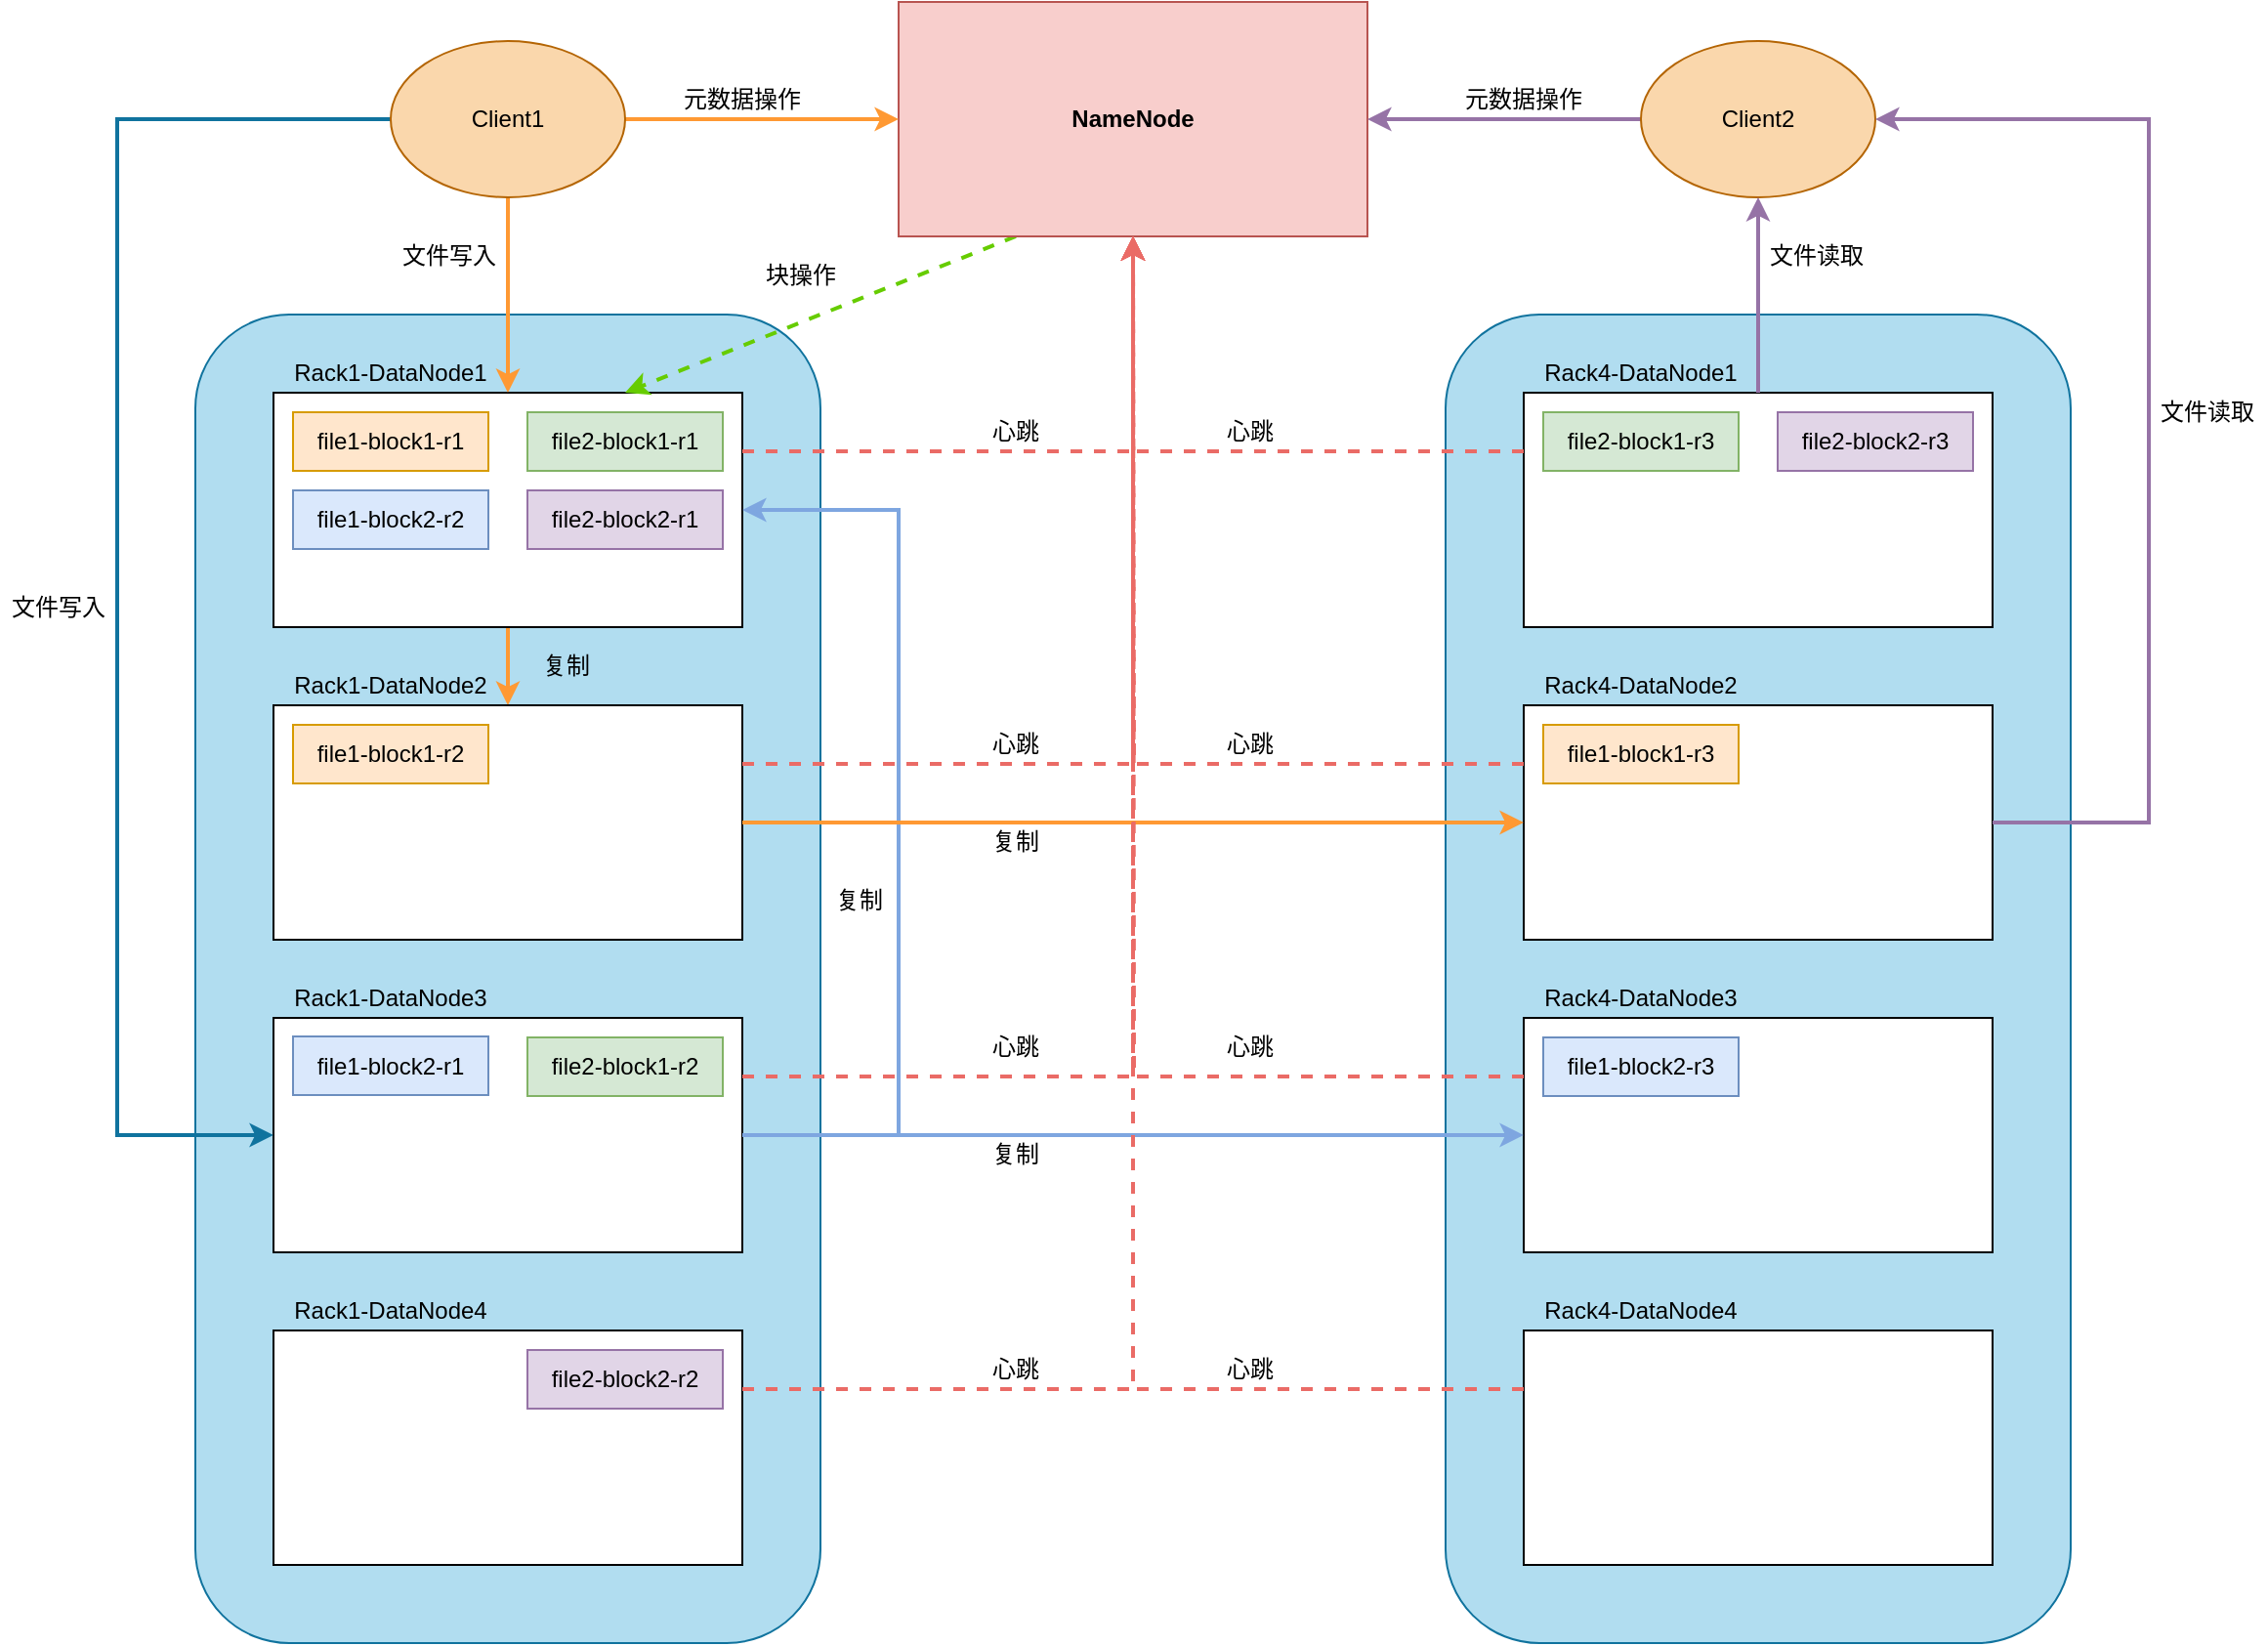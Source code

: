 <mxfile version="13.7.3" type="device" pages="7"><diagram id="3ClA4TTe7FwUpH3fhM4O" name="HDFS 架构流程"><mxGraphModel dx="2249" dy="822" grid="1" gridSize="10" guides="1" tooltips="1" connect="1" arrows="1" fold="1" page="1" pageScale="1" pageWidth="827" pageHeight="1169" math="0" shadow="0"><root><mxCell id="0"/><mxCell id="1" parent="0"/><mxCell id="Q9yh8P7QSz2wo7UQwBQm-38" value="" style="group;fillColor=none;strokeWidth=2;" parent="1" vertex="1" connectable="0"><mxGeometry x="80" y="200" width="320" height="680" as="geometry"/></mxCell><mxCell id="Q9yh8P7QSz2wo7UQwBQm-13" value="" style="group" parent="Q9yh8P7QSz2wo7UQwBQm-38" vertex="1" connectable="0"><mxGeometry width="320" height="680" as="geometry"/></mxCell><mxCell id="Q9yh8P7QSz2wo7UQwBQm-2" value="" style="rounded=1;whiteSpace=wrap;html=1;fillColor=#b1ddf0;strokeColor=#10739e;" parent="Q9yh8P7QSz2wo7UQwBQm-13" vertex="1"><mxGeometry width="320" height="680" as="geometry"/></mxCell><mxCell id="Q9yh8P7QSz2wo7UQwBQm-63" style="edgeStyle=orthogonalEdgeStyle;rounded=0;orthogonalLoop=1;jettySize=auto;html=1;entryX=0.5;entryY=0;entryDx=0;entryDy=0;strokeWidth=2;strokeColor=#FF9933;" parent="Q9yh8P7QSz2wo7UQwBQm-13" source="Q9yh8P7QSz2wo7UQwBQm-3" target="Q9yh8P7QSz2wo7UQwBQm-4" edge="1"><mxGeometry relative="1" as="geometry"/></mxCell><mxCell id="Q9yh8P7QSz2wo7UQwBQm-3" value="" style="rounded=0;whiteSpace=wrap;html=1;" parent="Q9yh8P7QSz2wo7UQwBQm-13" vertex="1"><mxGeometry x="40" y="40" width="240" height="120" as="geometry"/></mxCell><mxCell id="Q9yh8P7QSz2wo7UQwBQm-4" value="" style="rounded=0;whiteSpace=wrap;html=1;" parent="Q9yh8P7QSz2wo7UQwBQm-13" vertex="1"><mxGeometry x="40" y="200" width="240" height="120" as="geometry"/></mxCell><mxCell id="Q9yh8P7QSz2wo7UQwBQm-80" style="edgeStyle=orthogonalEdgeStyle;rounded=0;orthogonalLoop=1;jettySize=auto;html=1;entryX=1;entryY=0.5;entryDx=0;entryDy=0;strokeColor=#7EA6E0;strokeWidth=2;" parent="Q9yh8P7QSz2wo7UQwBQm-13" source="Q9yh8P7QSz2wo7UQwBQm-5" target="Q9yh8P7QSz2wo7UQwBQm-3" edge="1"><mxGeometry relative="1" as="geometry"><Array as="points"><mxPoint x="360" y="420"/><mxPoint x="360" y="100"/></Array></mxGeometry></mxCell><mxCell id="Q9yh8P7QSz2wo7UQwBQm-5" value="" style="rounded=0;whiteSpace=wrap;html=1;" parent="Q9yh8P7QSz2wo7UQwBQm-13" vertex="1"><mxGeometry x="40" y="360" width="240" height="120" as="geometry"/></mxCell><mxCell id="Q9yh8P7QSz2wo7UQwBQm-6" value="" style="rounded=0;whiteSpace=wrap;html=1;" parent="Q9yh8P7QSz2wo7UQwBQm-13" vertex="1"><mxGeometry x="40" y="520" width="240" height="120" as="geometry"/></mxCell><mxCell id="Q9yh8P7QSz2wo7UQwBQm-30" value="file1-block1-r1" style="rounded=0;whiteSpace=wrap;html=1;fillColor=#ffe6cc;strokeColor=#d79b00;" parent="Q9yh8P7QSz2wo7UQwBQm-13" vertex="1"><mxGeometry x="50" y="50" width="100" height="30" as="geometry"/></mxCell><mxCell id="Q9yh8P7QSz2wo7UQwBQm-39" value="file1-block1-r2" style="rounded=0;whiteSpace=wrap;html=1;fillColor=#ffe6cc;strokeColor=#d79b00;" parent="Q9yh8P7QSz2wo7UQwBQm-13" vertex="1"><mxGeometry x="50" y="210" width="100" height="30" as="geometry"/></mxCell><mxCell id="Q9yh8P7QSz2wo7UQwBQm-41" value="file1-block2-r2" style="rounded=0;whiteSpace=wrap;html=1;fillColor=#dae8fc;strokeColor=#6c8ebf;" parent="Q9yh8P7QSz2wo7UQwBQm-13" vertex="1"><mxGeometry x="50" y="90" width="100" height="30" as="geometry"/></mxCell><mxCell id="Q9yh8P7QSz2wo7UQwBQm-42" value="file1-block2-r1" style="rounded=0;whiteSpace=wrap;html=1;fillColor=#dae8fc;strokeColor=#6c8ebf;" parent="Q9yh8P7QSz2wo7UQwBQm-13" vertex="1"><mxGeometry x="50" y="369.5" width="100" height="30" as="geometry"/></mxCell><mxCell id="Q9yh8P7QSz2wo7UQwBQm-44" value="file2-block1-r1" style="rounded=0;whiteSpace=wrap;html=1;fillColor=#d5e8d4;strokeColor=#82b366;" parent="Q9yh8P7QSz2wo7UQwBQm-13" vertex="1"><mxGeometry x="170" y="50" width="100" height="30" as="geometry"/></mxCell><mxCell id="Q9yh8P7QSz2wo7UQwBQm-45" value="file2-block1-r2" style="rounded=0;whiteSpace=wrap;html=1;fillColor=#d5e8d4;strokeColor=#82b366;" parent="Q9yh8P7QSz2wo7UQwBQm-13" vertex="1"><mxGeometry x="170" y="370" width="100" height="30" as="geometry"/></mxCell><mxCell id="Q9yh8P7QSz2wo7UQwBQm-60" value="file2-block2-r1" style="rounded=0;whiteSpace=wrap;html=1;fillColor=#e1d5e7;strokeColor=#9673a6;" parent="Q9yh8P7QSz2wo7UQwBQm-13" vertex="1"><mxGeometry x="170" y="90" width="100" height="30" as="geometry"/></mxCell><mxCell id="Q9yh8P7QSz2wo7UQwBQm-61" value="file2-block2-r2" style="rounded=0;whiteSpace=wrap;html=1;fillColor=#e1d5e7;strokeColor=#9673a6;" parent="Q9yh8P7QSz2wo7UQwBQm-13" vertex="1"><mxGeometry x="170" y="530" width="100" height="30" as="geometry"/></mxCell><mxCell id="Q9yh8P7QSz2wo7UQwBQm-66" value="Rack1-DataNode1" style="text;html=1;strokeColor=none;fillColor=none;align=center;verticalAlign=middle;whiteSpace=wrap;rounded=0;" parent="Q9yh8P7QSz2wo7UQwBQm-13" vertex="1"><mxGeometry x="40" y="20" width="120" height="20" as="geometry"/></mxCell><mxCell id="Q9yh8P7QSz2wo7UQwBQm-67" value="Rack1-DataNode2" style="text;html=1;strokeColor=none;fillColor=none;align=center;verticalAlign=middle;whiteSpace=wrap;rounded=0;" parent="Q9yh8P7QSz2wo7UQwBQm-13" vertex="1"><mxGeometry x="40" y="180" width="120" height="20" as="geometry"/></mxCell><mxCell id="Q9yh8P7QSz2wo7UQwBQm-68" value="Rack1-DataNode3" style="text;html=1;strokeColor=none;fillColor=none;align=center;verticalAlign=middle;whiteSpace=wrap;rounded=0;" parent="Q9yh8P7QSz2wo7UQwBQm-13" vertex="1"><mxGeometry x="40" y="340" width="120" height="20" as="geometry"/></mxCell><mxCell id="Q9yh8P7QSz2wo7UQwBQm-69" value="Rack1-DataNode4" style="text;html=1;strokeColor=none;fillColor=none;align=center;verticalAlign=middle;whiteSpace=wrap;rounded=0;" parent="Q9yh8P7QSz2wo7UQwBQm-13" vertex="1"><mxGeometry x="40" y="500" width="120" height="20" as="geometry"/></mxCell><mxCell id="Q9yh8P7QSz2wo7UQwBQm-112" value="复制" style="text;html=1;strokeColor=none;fillColor=none;align=center;verticalAlign=middle;whiteSpace=wrap;rounded=0;" parent="Q9yh8P7QSz2wo7UQwBQm-13" vertex="1"><mxGeometry x="170" y="170" width="40" height="20" as="geometry"/></mxCell><mxCell id="Q9yh8P7QSz2wo7UQwBQm-14" value="" style="group" parent="1" vertex="1" connectable="0"><mxGeometry x="720" y="200" width="320" height="680" as="geometry"/></mxCell><mxCell id="Q9yh8P7QSz2wo7UQwBQm-15" value="" style="rounded=1;whiteSpace=wrap;html=1;fillColor=#b1ddf0;strokeColor=#10739e;" parent="Q9yh8P7QSz2wo7UQwBQm-14" vertex="1"><mxGeometry width="320" height="680" as="geometry"/></mxCell><mxCell id="Q9yh8P7QSz2wo7UQwBQm-16" value="" style="rounded=0;whiteSpace=wrap;html=1;" parent="Q9yh8P7QSz2wo7UQwBQm-14" vertex="1"><mxGeometry x="40" y="40" width="240" height="120" as="geometry"/></mxCell><mxCell id="Q9yh8P7QSz2wo7UQwBQm-17" value="" style="rounded=0;whiteSpace=wrap;html=1;" parent="Q9yh8P7QSz2wo7UQwBQm-14" vertex="1"><mxGeometry x="40" y="200" width="240" height="120" as="geometry"/></mxCell><mxCell id="Q9yh8P7QSz2wo7UQwBQm-18" value="" style="rounded=0;whiteSpace=wrap;html=1;" parent="Q9yh8P7QSz2wo7UQwBQm-14" vertex="1"><mxGeometry x="40" y="360" width="240" height="120" as="geometry"/></mxCell><mxCell id="Q9yh8P7QSz2wo7UQwBQm-19" value="" style="rounded=0;whiteSpace=wrap;html=1;" parent="Q9yh8P7QSz2wo7UQwBQm-14" vertex="1"><mxGeometry x="40" y="520" width="240" height="120" as="geometry"/></mxCell><mxCell id="Q9yh8P7QSz2wo7UQwBQm-40" value="file1-block1-r3" style="rounded=0;whiteSpace=wrap;html=1;fillColor=#ffe6cc;strokeColor=#d79b00;" parent="Q9yh8P7QSz2wo7UQwBQm-14" vertex="1"><mxGeometry x="50" y="210" width="100" height="30" as="geometry"/></mxCell><mxCell id="Q9yh8P7QSz2wo7UQwBQm-43" value="file1-block2-r3" style="rounded=0;whiteSpace=wrap;html=1;fillColor=#dae8fc;strokeColor=#6c8ebf;" parent="Q9yh8P7QSz2wo7UQwBQm-14" vertex="1"><mxGeometry x="50" y="370" width="100" height="30" as="geometry"/></mxCell><mxCell id="Q9yh8P7QSz2wo7UQwBQm-59" value="file2-block1-r3" style="rounded=0;whiteSpace=wrap;html=1;fillColor=#d5e8d4;strokeColor=#82b366;" parent="Q9yh8P7QSz2wo7UQwBQm-14" vertex="1"><mxGeometry x="50" y="50" width="100" height="30" as="geometry"/></mxCell><mxCell id="Q9yh8P7QSz2wo7UQwBQm-62" value="file2-block2-r3" style="rounded=0;whiteSpace=wrap;html=1;fillColor=#e1d5e7;strokeColor=#9673a6;" parent="Q9yh8P7QSz2wo7UQwBQm-14" vertex="1"><mxGeometry x="170" y="50" width="100" height="30" as="geometry"/></mxCell><mxCell id="Q9yh8P7QSz2wo7UQwBQm-70" value="Rack4-DataNode1" style="text;html=1;strokeColor=none;fillColor=none;align=center;verticalAlign=middle;whiteSpace=wrap;rounded=0;" parent="Q9yh8P7QSz2wo7UQwBQm-14" vertex="1"><mxGeometry x="40" y="20" width="120" height="20" as="geometry"/></mxCell><mxCell id="Q9yh8P7QSz2wo7UQwBQm-71" value="Rack4-DataNode2" style="text;html=1;strokeColor=none;fillColor=none;align=center;verticalAlign=middle;whiteSpace=wrap;rounded=0;" parent="Q9yh8P7QSz2wo7UQwBQm-14" vertex="1"><mxGeometry x="40" y="180" width="120" height="20" as="geometry"/></mxCell><mxCell id="Q9yh8P7QSz2wo7UQwBQm-72" value="Rack4-DataNode3" style="text;html=1;strokeColor=none;fillColor=none;align=center;verticalAlign=middle;whiteSpace=wrap;rounded=0;" parent="Q9yh8P7QSz2wo7UQwBQm-14" vertex="1"><mxGeometry x="40" y="340" width="120" height="20" as="geometry"/></mxCell><mxCell id="Q9yh8P7QSz2wo7UQwBQm-73" value="Rack4-DataNode4" style="text;html=1;strokeColor=none;fillColor=none;align=center;verticalAlign=middle;whiteSpace=wrap;rounded=0;" parent="Q9yh8P7QSz2wo7UQwBQm-14" vertex="1"><mxGeometry x="40" y="500" width="120" height="20" as="geometry"/></mxCell><mxCell id="Q9yh8P7QSz2wo7UQwBQm-86" style="edgeStyle=none;rounded=0;orthogonalLoop=1;jettySize=auto;html=1;exitX=0;exitY=0.25;exitDx=0;exitDy=0;dashed=1;strokeColor=#EA6B66;strokeWidth=2;" parent="Q9yh8P7QSz2wo7UQwBQm-14" source="Q9yh8P7QSz2wo7UQwBQm-17" target="Q9yh8P7QSz2wo7UQwBQm-17" edge="1"><mxGeometry relative="1" as="geometry"/></mxCell><mxCell id="Q9yh8P7QSz2wo7UQwBQm-111" style="rounded=0;orthogonalLoop=1;jettySize=auto;html=1;exitX=0.25;exitY=1;exitDx=0;exitDy=0;entryX=0.75;entryY=0;entryDx=0;entryDy=0;dashed=1;strokeWidth=2;strokeColor=#66CC00;" parent="1" source="Q9yh8P7QSz2wo7UQwBQm-27" target="Q9yh8P7QSz2wo7UQwBQm-3" edge="1"><mxGeometry relative="1" as="geometry"/></mxCell><mxCell id="Q9yh8P7QSz2wo7UQwBQm-27" value="&lt;b&gt;NameNode&lt;/b&gt;" style="rounded=0;whiteSpace=wrap;html=1;fillColor=#f8cecc;strokeColor=#b85450;" parent="1" vertex="1"><mxGeometry x="440" y="40" width="240" height="120" as="geometry"/></mxCell><mxCell id="Q9yh8P7QSz2wo7UQwBQm-29" style="edgeStyle=orthogonalEdgeStyle;rounded=0;orthogonalLoop=1;jettySize=auto;html=1;entryX=0;entryY=0.5;entryDx=0;entryDy=0;strokeColor=#FF9933;strokeWidth=2;" parent="1" source="Q9yh8P7QSz2wo7UQwBQm-28" target="Q9yh8P7QSz2wo7UQwBQm-27" edge="1"><mxGeometry relative="1" as="geometry"/></mxCell><mxCell id="Q9yh8P7QSz2wo7UQwBQm-74" style="edgeStyle=orthogonalEdgeStyle;rounded=0;orthogonalLoop=1;jettySize=auto;html=1;strokeColor=#FF9933;strokeWidth=2;" parent="1" source="Q9yh8P7QSz2wo7UQwBQm-28" target="Q9yh8P7QSz2wo7UQwBQm-3" edge="1"><mxGeometry relative="1" as="geometry"/></mxCell><mxCell id="Q9yh8P7QSz2wo7UQwBQm-79" style="edgeStyle=orthogonalEdgeStyle;rounded=0;orthogonalLoop=1;jettySize=auto;html=1;entryX=0;entryY=0.5;entryDx=0;entryDy=0;strokeWidth=2;strokeColor=#10739e;fillColor=#b1ddf0;" parent="1" source="Q9yh8P7QSz2wo7UQwBQm-28" target="Q9yh8P7QSz2wo7UQwBQm-5" edge="1"><mxGeometry relative="1" as="geometry"><Array as="points"><mxPoint x="40" y="100"/><mxPoint x="40" y="620"/></Array></mxGeometry></mxCell><mxCell id="Q9yh8P7QSz2wo7UQwBQm-28" value="Client1" style="ellipse;whiteSpace=wrap;html=1;fillColor=#fad7ac;strokeColor=#b46504;" parent="1" vertex="1"><mxGeometry x="180" y="60" width="120" height="80" as="geometry"/></mxCell><mxCell id="Q9yh8P7QSz2wo7UQwBQm-64" style="edgeStyle=orthogonalEdgeStyle;rounded=0;orthogonalLoop=1;jettySize=auto;html=1;entryX=0;entryY=0.5;entryDx=0;entryDy=0;strokeWidth=2;strokeColor=#FF9933;" parent="1" source="Q9yh8P7QSz2wo7UQwBQm-4" target="Q9yh8P7QSz2wo7UQwBQm-17" edge="1"><mxGeometry relative="1" as="geometry"/></mxCell><mxCell id="Q9yh8P7QSz2wo7UQwBQm-77" style="edgeStyle=orthogonalEdgeStyle;rounded=0;orthogonalLoop=1;jettySize=auto;html=1;entryX=1;entryY=0.5;entryDx=0;entryDy=0;strokeColor=#9673A6;strokeWidth=2;" parent="1" source="Q9yh8P7QSz2wo7UQwBQm-75" target="Q9yh8P7QSz2wo7UQwBQm-27" edge="1"><mxGeometry relative="1" as="geometry"/></mxCell><mxCell id="Q9yh8P7QSz2wo7UQwBQm-75" value="Client2" style="ellipse;whiteSpace=wrap;html=1;fillColor=#fad7ac;strokeColor=#b46504;" parent="1" vertex="1"><mxGeometry x="820" y="60" width="120" height="80" as="geometry"/></mxCell><mxCell id="Q9yh8P7QSz2wo7UQwBQm-76" style="edgeStyle=orthogonalEdgeStyle;rounded=0;orthogonalLoop=1;jettySize=auto;html=1;strokeWidth=2;strokeColor=#9673A6;" parent="1" source="Q9yh8P7QSz2wo7UQwBQm-16" target="Q9yh8P7QSz2wo7UQwBQm-75" edge="1"><mxGeometry relative="1" as="geometry"/></mxCell><mxCell id="Q9yh8P7QSz2wo7UQwBQm-78" style="edgeStyle=orthogonalEdgeStyle;rounded=0;orthogonalLoop=1;jettySize=auto;html=1;entryX=1;entryY=0.5;entryDx=0;entryDy=0;strokeColor=#9673A6;strokeWidth=2;" parent="1" source="Q9yh8P7QSz2wo7UQwBQm-17" target="Q9yh8P7QSz2wo7UQwBQm-75" edge="1"><mxGeometry relative="1" as="geometry"><Array as="points"><mxPoint x="1080" y="460"/><mxPoint x="1080" y="100"/></Array></mxGeometry></mxCell><mxCell id="Q9yh8P7QSz2wo7UQwBQm-81" style="edgeStyle=orthogonalEdgeStyle;rounded=0;orthogonalLoop=1;jettySize=auto;html=1;strokeColor=#7EA6E0;strokeWidth=2;" parent="1" source="Q9yh8P7QSz2wo7UQwBQm-5" target="Q9yh8P7QSz2wo7UQwBQm-18" edge="1"><mxGeometry relative="1" as="geometry"/></mxCell><mxCell id="Q9yh8P7QSz2wo7UQwBQm-84" style="edgeStyle=orthogonalEdgeStyle;rounded=0;orthogonalLoop=1;jettySize=auto;html=1;exitX=1;exitY=0.25;exitDx=0;exitDy=0;entryX=0.5;entryY=1;entryDx=0;entryDy=0;dashed=1;strokeColor=#EA6B66;strokeWidth=2;" parent="1" source="Q9yh8P7QSz2wo7UQwBQm-5" target="Q9yh8P7QSz2wo7UQwBQm-27" edge="1"><mxGeometry relative="1" as="geometry"/></mxCell><mxCell id="Q9yh8P7QSz2wo7UQwBQm-91" style="edgeStyle=orthogonalEdgeStyle;rounded=0;orthogonalLoop=1;jettySize=auto;html=1;exitX=1;exitY=0.25;exitDx=0;exitDy=0;entryX=0.5;entryY=1;entryDx=0;entryDy=0;dashed=1;strokeColor=#EA6B66;strokeWidth=2;" parent="1" source="Q9yh8P7QSz2wo7UQwBQm-6" target="Q9yh8P7QSz2wo7UQwBQm-27" edge="1"><mxGeometry relative="1" as="geometry"/></mxCell><mxCell id="Q9yh8P7QSz2wo7UQwBQm-92" style="edgeStyle=orthogonalEdgeStyle;rounded=0;orthogonalLoop=1;jettySize=auto;html=1;exitX=1;exitY=0.25;exitDx=0;exitDy=0;entryX=0.5;entryY=1;entryDx=0;entryDy=0;dashed=1;strokeColor=#EA6B66;strokeWidth=2;" parent="1" source="Q9yh8P7QSz2wo7UQwBQm-3" target="Q9yh8P7QSz2wo7UQwBQm-27" edge="1"><mxGeometry relative="1" as="geometry"/></mxCell><mxCell id="Q9yh8P7QSz2wo7UQwBQm-93" style="edgeStyle=orthogonalEdgeStyle;rounded=0;orthogonalLoop=1;jettySize=auto;html=1;exitX=1;exitY=0.25;exitDx=0;exitDy=0;entryX=0.5;entryY=1;entryDx=0;entryDy=0;dashed=1;strokeColor=#EA6B66;strokeWidth=2;" parent="1" source="Q9yh8P7QSz2wo7UQwBQm-4" target="Q9yh8P7QSz2wo7UQwBQm-27" edge="1"><mxGeometry relative="1" as="geometry"/></mxCell><mxCell id="Q9yh8P7QSz2wo7UQwBQm-94" style="edgeStyle=orthogonalEdgeStyle;rounded=0;orthogonalLoop=1;jettySize=auto;html=1;exitX=0;exitY=0.25;exitDx=0;exitDy=0;entryX=0.5;entryY=1;entryDx=0;entryDy=0;dashed=1;strokeColor=#EA6B66;strokeWidth=2;" parent="1" source="Q9yh8P7QSz2wo7UQwBQm-16" target="Q9yh8P7QSz2wo7UQwBQm-27" edge="1"><mxGeometry relative="1" as="geometry"/></mxCell><mxCell id="Q9yh8P7QSz2wo7UQwBQm-95" style="edgeStyle=orthogonalEdgeStyle;rounded=0;orthogonalLoop=1;jettySize=auto;html=1;exitX=0;exitY=0.25;exitDx=0;exitDy=0;dashed=1;strokeColor=#EA6B66;strokeWidth=2;" parent="1" source="Q9yh8P7QSz2wo7UQwBQm-17" edge="1"><mxGeometry relative="1" as="geometry"><mxPoint x="560" y="160" as="targetPoint"/></mxGeometry></mxCell><mxCell id="Q9yh8P7QSz2wo7UQwBQm-96" style="edgeStyle=orthogonalEdgeStyle;rounded=0;orthogonalLoop=1;jettySize=auto;html=1;exitX=0;exitY=0.25;exitDx=0;exitDy=0;dashed=1;strokeColor=#EA6B66;strokeWidth=2;" parent="1" source="Q9yh8P7QSz2wo7UQwBQm-18" edge="1"><mxGeometry relative="1" as="geometry"><mxPoint x="560" y="160" as="targetPoint"/></mxGeometry></mxCell><mxCell id="Q9yh8P7QSz2wo7UQwBQm-97" style="edgeStyle=orthogonalEdgeStyle;rounded=0;orthogonalLoop=1;jettySize=auto;html=1;exitX=0;exitY=0.25;exitDx=0;exitDy=0;entryX=0.5;entryY=1;entryDx=0;entryDy=0;dashed=1;strokeColor=#EA6B66;strokeWidth=2;" parent="1" source="Q9yh8P7QSz2wo7UQwBQm-19" target="Q9yh8P7QSz2wo7UQwBQm-27" edge="1"><mxGeometry relative="1" as="geometry"/></mxCell><mxCell id="Q9yh8P7QSz2wo7UQwBQm-99" value="心跳" style="text;html=1;strokeColor=none;fillColor=none;align=center;verticalAlign=middle;whiteSpace=wrap;rounded=0;" parent="1" vertex="1"><mxGeometry x="600" y="250" width="40" height="20" as="geometry"/></mxCell><mxCell id="Q9yh8P7QSz2wo7UQwBQm-101" value="心跳" style="text;html=1;strokeColor=none;fillColor=none;align=center;verticalAlign=middle;whiteSpace=wrap;rounded=0;" parent="1" vertex="1"><mxGeometry x="480" y="250" width="40" height="20" as="geometry"/></mxCell><mxCell id="Q9yh8P7QSz2wo7UQwBQm-105" value="心跳" style="text;html=1;strokeColor=none;fillColor=none;align=center;verticalAlign=middle;whiteSpace=wrap;rounded=0;" parent="1" vertex="1"><mxGeometry x="480" y="410" width="40" height="20" as="geometry"/></mxCell><mxCell id="Q9yh8P7QSz2wo7UQwBQm-106" value="心跳" style="text;html=1;strokeColor=none;fillColor=none;align=center;verticalAlign=middle;whiteSpace=wrap;rounded=0;" parent="1" vertex="1"><mxGeometry x="600" y="410" width="40" height="20" as="geometry"/></mxCell><mxCell id="Q9yh8P7QSz2wo7UQwBQm-107" value="心跳" style="text;html=1;strokeColor=none;fillColor=none;align=center;verticalAlign=middle;whiteSpace=wrap;rounded=0;" parent="1" vertex="1"><mxGeometry x="480" y="565" width="40" height="20" as="geometry"/></mxCell><mxCell id="Q9yh8P7QSz2wo7UQwBQm-108" value="心跳" style="text;html=1;strokeColor=none;fillColor=none;align=center;verticalAlign=middle;whiteSpace=wrap;rounded=0;" parent="1" vertex="1"><mxGeometry x="600" y="565" width="40" height="20" as="geometry"/></mxCell><mxCell id="Q9yh8P7QSz2wo7UQwBQm-109" value="心跳" style="text;html=1;strokeColor=none;fillColor=none;align=center;verticalAlign=middle;whiteSpace=wrap;rounded=0;" parent="1" vertex="1"><mxGeometry x="480" y="730" width="40" height="20" as="geometry"/></mxCell><mxCell id="Q9yh8P7QSz2wo7UQwBQm-110" value="心跳" style="text;html=1;strokeColor=none;fillColor=none;align=center;verticalAlign=middle;whiteSpace=wrap;rounded=0;" parent="1" vertex="1"><mxGeometry x="600" y="730" width="40" height="20" as="geometry"/></mxCell><mxCell id="Q9yh8P7QSz2wo7UQwBQm-113" value="复制" style="text;html=1;strokeColor=none;fillColor=none;align=center;verticalAlign=middle;whiteSpace=wrap;rounded=0;" parent="1" vertex="1"><mxGeometry x="480" y="460" width="40" height="20" as="geometry"/></mxCell><mxCell id="Q9yh8P7QSz2wo7UQwBQm-114" value="复制" style="text;html=1;strokeColor=none;fillColor=none;align=center;verticalAlign=middle;whiteSpace=wrap;rounded=0;" parent="1" vertex="1"><mxGeometry x="400" y="490" width="40" height="20" as="geometry"/></mxCell><mxCell id="Q9yh8P7QSz2wo7UQwBQm-115" value="复制" style="text;html=1;strokeColor=none;fillColor=none;align=center;verticalAlign=middle;whiteSpace=wrap;rounded=0;" parent="1" vertex="1"><mxGeometry x="480" y="620" width="40" height="20" as="geometry"/></mxCell><mxCell id="Q9yh8P7QSz2wo7UQwBQm-118" value="块操作" style="text;html=1;strokeColor=none;fillColor=none;align=center;verticalAlign=middle;whiteSpace=wrap;rounded=0;" parent="1" vertex="1"><mxGeometry x="370" y="170" width="40" height="20" as="geometry"/></mxCell><mxCell id="Q9yh8P7QSz2wo7UQwBQm-119" value="文件写入" style="text;html=1;strokeColor=none;fillColor=none;align=center;verticalAlign=middle;whiteSpace=wrap;rounded=0;" parent="1" vertex="1"><mxGeometry x="180" y="160" width="60" height="20" as="geometry"/></mxCell><mxCell id="Q9yh8P7QSz2wo7UQwBQm-120" value="文件写入" style="text;html=1;strokeColor=none;fillColor=none;align=center;verticalAlign=middle;whiteSpace=wrap;rounded=0;" parent="1" vertex="1"><mxGeometry x="-20" y="340" width="60" height="20" as="geometry"/></mxCell><mxCell id="Q9yh8P7QSz2wo7UQwBQm-121" value="文件读取" style="text;html=1;strokeColor=none;fillColor=none;align=center;verticalAlign=middle;whiteSpace=wrap;rounded=0;" parent="1" vertex="1"><mxGeometry x="880" y="160" width="60" height="20" as="geometry"/></mxCell><mxCell id="Q9yh8P7QSz2wo7UQwBQm-122" value="文件读取" style="text;html=1;strokeColor=none;fillColor=none;align=center;verticalAlign=middle;whiteSpace=wrap;rounded=0;" parent="1" vertex="1"><mxGeometry x="1080" y="240" width="60" height="20" as="geometry"/></mxCell><mxCell id="Q9yh8P7QSz2wo7UQwBQm-123" value="元数据操作" style="text;html=1;strokeColor=none;fillColor=none;align=center;verticalAlign=middle;whiteSpace=wrap;rounded=0;" parent="1" vertex="1"><mxGeometry x="320" y="80" width="80" height="20" as="geometry"/></mxCell><mxCell id="Q9yh8P7QSz2wo7UQwBQm-125" value="元数据操作" style="text;html=1;strokeColor=none;fillColor=none;align=center;verticalAlign=middle;whiteSpace=wrap;rounded=0;" parent="1" vertex="1"><mxGeometry x="720" y="80" width="80" height="20" as="geometry"/></mxCell></root></mxGraphModel></diagram><diagram id="8nDHIxMwus-mV25lUHBL" name="HDFS 读数据流程"><mxGraphModel dx="2249" dy="822" grid="1" gridSize="10" guides="1" tooltips="1" connect="1" arrows="1" fold="1" page="1" pageScale="1" pageWidth="827" pageHeight="1169" math="0" shadow="0"><root><mxCell id="OwiTSJETSAUjLO4lSsfc-0"/><mxCell id="OwiTSJETSAUjLO4lSsfc-1" parent="OwiTSJETSAUjLO4lSsfc-0"/><mxCell id="jkEdQfz_Xkg0CxmOMJhZ-12" style="edgeStyle=orthogonalEdgeStyle;rounded=0;orthogonalLoop=1;jettySize=auto;html=1;entryX=1;entryY=0.5;entryDx=0;entryDy=0;strokeColor=#ae4132;fillColor=#fad9d5;dashed=1;" edge="1" parent="OwiTSJETSAUjLO4lSsfc-1" source="Jxf6ma09XF0Rhl99RsJU-0" target="jkEdQfz_Xkg0CxmOMJhZ-0"><mxGeometry relative="1" as="geometry"/></mxCell><mxCell id="Jxf6ma09XF0Rhl99RsJU-0" value="&lt;b&gt;NameNode&lt;/b&gt;" style="rounded=0;whiteSpace=wrap;html=1;fillColor=#f8cecc;strokeColor=#b85450;" vertex="1" parent="OwiTSJETSAUjLO4lSsfc-1"><mxGeometry x="440" y="40" width="250" height="160" as="geometry"/></mxCell><mxCell id="nA5bWns6x4IOe4IeVY3C-0" value="" style="group;fillColor=none;strokeWidth=2;" vertex="1" connectable="0" parent="OwiTSJETSAUjLO4lSsfc-1"><mxGeometry x="80" y="320" width="320" height="680" as="geometry"/></mxCell><mxCell id="nA5bWns6x4IOe4IeVY3C-1" value="" style="group" vertex="1" connectable="0" parent="nA5bWns6x4IOe4IeVY3C-0"><mxGeometry width="320" height="680" as="geometry"/></mxCell><mxCell id="nA5bWns6x4IOe4IeVY3C-2" value="" style="rounded=1;whiteSpace=wrap;html=1;fillColor=#b1ddf0;strokeColor=#10739e;" vertex="1" parent="nA5bWns6x4IOe4IeVY3C-1"><mxGeometry width="320" height="680" as="geometry"/></mxCell><mxCell id="nA5bWns6x4IOe4IeVY3C-4" value="" style="rounded=0;whiteSpace=wrap;html=1;" vertex="1" parent="nA5bWns6x4IOe4IeVY3C-1"><mxGeometry x="40" y="40" width="240" height="120" as="geometry"/></mxCell><mxCell id="nA5bWns6x4IOe4IeVY3C-5" value="" style="rounded=0;whiteSpace=wrap;html=1;" vertex="1" parent="nA5bWns6x4IOe4IeVY3C-1"><mxGeometry x="40" y="200" width="240" height="120" as="geometry"/></mxCell><mxCell id="nA5bWns6x4IOe4IeVY3C-7" value="" style="rounded=0;whiteSpace=wrap;html=1;" vertex="1" parent="nA5bWns6x4IOe4IeVY3C-1"><mxGeometry x="40" y="360" width="240" height="120" as="geometry"/></mxCell><mxCell id="nA5bWns6x4IOe4IeVY3C-8" value="" style="rounded=0;whiteSpace=wrap;html=1;" vertex="1" parent="nA5bWns6x4IOe4IeVY3C-1"><mxGeometry x="40" y="520" width="240" height="120" as="geometry"/></mxCell><mxCell id="nA5bWns6x4IOe4IeVY3C-9" value="file1-block1-r1" style="rounded=0;whiteSpace=wrap;html=1;fillColor=#ffe6cc;strokeColor=#d79b00;" vertex="1" parent="nA5bWns6x4IOe4IeVY3C-1"><mxGeometry x="50" y="50" width="100" height="30" as="geometry"/></mxCell><mxCell id="nA5bWns6x4IOe4IeVY3C-10" value="file1-block1-r2" style="rounded=0;whiteSpace=wrap;html=1;fillColor=#ffe6cc;strokeColor=#d79b00;" vertex="1" parent="nA5bWns6x4IOe4IeVY3C-1"><mxGeometry x="50" y="210" width="100" height="30" as="geometry"/></mxCell><mxCell id="nA5bWns6x4IOe4IeVY3C-11" value="file1-block2-r2" style="rounded=0;whiteSpace=wrap;html=1;fillColor=#dae8fc;strokeColor=#6c8ebf;" vertex="1" parent="nA5bWns6x4IOe4IeVY3C-1"><mxGeometry x="50" y="90" width="100" height="30" as="geometry"/></mxCell><mxCell id="nA5bWns6x4IOe4IeVY3C-12" value="file1-block2-r1" style="rounded=0;whiteSpace=wrap;html=1;fillColor=#dae8fc;strokeColor=#6c8ebf;" vertex="1" parent="nA5bWns6x4IOe4IeVY3C-1"><mxGeometry x="50" y="369.5" width="100" height="30" as="geometry"/></mxCell><mxCell id="nA5bWns6x4IOe4IeVY3C-13" value="file2-block1-r1" style="rounded=0;whiteSpace=wrap;html=1;fillColor=#d5e8d4;strokeColor=#82b366;" vertex="1" parent="nA5bWns6x4IOe4IeVY3C-1"><mxGeometry x="170" y="50" width="100" height="30" as="geometry"/></mxCell><mxCell id="nA5bWns6x4IOe4IeVY3C-14" value="file2-block1-r2" style="rounded=0;whiteSpace=wrap;html=1;fillColor=#d5e8d4;strokeColor=#82b366;" vertex="1" parent="nA5bWns6x4IOe4IeVY3C-1"><mxGeometry x="170" y="370" width="100" height="30" as="geometry"/></mxCell><mxCell id="nA5bWns6x4IOe4IeVY3C-15" value="file2-block2-r1" style="rounded=0;whiteSpace=wrap;html=1;fillColor=#e1d5e7;strokeColor=#9673a6;" vertex="1" parent="nA5bWns6x4IOe4IeVY3C-1"><mxGeometry x="170" y="90" width="100" height="30" as="geometry"/></mxCell><mxCell id="nA5bWns6x4IOe4IeVY3C-16" value="file2-block2-r2" style="rounded=0;whiteSpace=wrap;html=1;fillColor=#e1d5e7;strokeColor=#9673a6;" vertex="1" parent="nA5bWns6x4IOe4IeVY3C-1"><mxGeometry x="170" y="530" width="100" height="30" as="geometry"/></mxCell><mxCell id="nA5bWns6x4IOe4IeVY3C-17" value="Rack1-DataNode1" style="text;html=1;strokeColor=none;fillColor=none;align=center;verticalAlign=middle;whiteSpace=wrap;rounded=0;" vertex="1" parent="nA5bWns6x4IOe4IeVY3C-1"><mxGeometry x="40" y="20" width="120" height="20" as="geometry"/></mxCell><mxCell id="nA5bWns6x4IOe4IeVY3C-18" value="Rack1-DataNode2" style="text;html=1;strokeColor=none;fillColor=none;align=center;verticalAlign=middle;whiteSpace=wrap;rounded=0;" vertex="1" parent="nA5bWns6x4IOe4IeVY3C-1"><mxGeometry x="40" y="180" width="120" height="20" as="geometry"/></mxCell><mxCell id="nA5bWns6x4IOe4IeVY3C-19" value="Rack1-DataNode3" style="text;html=1;strokeColor=none;fillColor=none;align=center;verticalAlign=middle;whiteSpace=wrap;rounded=0;" vertex="1" parent="nA5bWns6x4IOe4IeVY3C-1"><mxGeometry x="40" y="340" width="120" height="20" as="geometry"/></mxCell><mxCell id="nA5bWns6x4IOe4IeVY3C-20" value="Rack1-DataNode4" style="text;html=1;strokeColor=none;fillColor=none;align=center;verticalAlign=middle;whiteSpace=wrap;rounded=0;" vertex="1" parent="nA5bWns6x4IOe4IeVY3C-1"><mxGeometry x="40" y="500" width="120" height="20" as="geometry"/></mxCell><mxCell id="HsJrnEicOUt5dYFesbkx-0" value="" style="group" vertex="1" connectable="0" parent="OwiTSJETSAUjLO4lSsfc-1"><mxGeometry x="720" y="320" width="320" height="680" as="geometry"/></mxCell><mxCell id="HsJrnEicOUt5dYFesbkx-1" value="" style="rounded=1;whiteSpace=wrap;html=1;fillColor=#b1ddf0;strokeColor=#10739e;" vertex="1" parent="HsJrnEicOUt5dYFesbkx-0"><mxGeometry width="320" height="680" as="geometry"/></mxCell><mxCell id="HsJrnEicOUt5dYFesbkx-2" value="" style="rounded=0;whiteSpace=wrap;html=1;" vertex="1" parent="HsJrnEicOUt5dYFesbkx-0"><mxGeometry x="40" y="40" width="240" height="120" as="geometry"/></mxCell><mxCell id="HsJrnEicOUt5dYFesbkx-3" value="" style="rounded=0;whiteSpace=wrap;html=1;" vertex="1" parent="HsJrnEicOUt5dYFesbkx-0"><mxGeometry x="40" y="200" width="240" height="120" as="geometry"/></mxCell><mxCell id="HsJrnEicOUt5dYFesbkx-4" value="" style="rounded=0;whiteSpace=wrap;html=1;" vertex="1" parent="HsJrnEicOUt5dYFesbkx-0"><mxGeometry x="40" y="360" width="240" height="120" as="geometry"/></mxCell><mxCell id="HsJrnEicOUt5dYFesbkx-5" value="" style="rounded=0;whiteSpace=wrap;html=1;" vertex="1" parent="HsJrnEicOUt5dYFesbkx-0"><mxGeometry x="40" y="520" width="240" height="120" as="geometry"/></mxCell><mxCell id="HsJrnEicOUt5dYFesbkx-6" value="file1-block1-r3" style="rounded=0;whiteSpace=wrap;html=1;fillColor=#ffe6cc;strokeColor=#d79b00;" vertex="1" parent="HsJrnEicOUt5dYFesbkx-0"><mxGeometry x="50" y="210" width="100" height="30" as="geometry"/></mxCell><mxCell id="HsJrnEicOUt5dYFesbkx-7" value="file1-block2-r3" style="rounded=0;whiteSpace=wrap;html=1;fillColor=#dae8fc;strokeColor=#6c8ebf;" vertex="1" parent="HsJrnEicOUt5dYFesbkx-0"><mxGeometry x="50" y="370" width="100" height="30" as="geometry"/></mxCell><mxCell id="HsJrnEicOUt5dYFesbkx-8" value="file2-block1-r3" style="rounded=0;whiteSpace=wrap;html=1;fillColor=#d5e8d4;strokeColor=#82b366;" vertex="1" parent="HsJrnEicOUt5dYFesbkx-0"><mxGeometry x="50" y="50" width="100" height="30" as="geometry"/></mxCell><mxCell id="HsJrnEicOUt5dYFesbkx-9" value="file2-block2-r3" style="rounded=0;whiteSpace=wrap;html=1;fillColor=#e1d5e7;strokeColor=#9673a6;" vertex="1" parent="HsJrnEicOUt5dYFesbkx-0"><mxGeometry x="170" y="50" width="100" height="30" as="geometry"/></mxCell><mxCell id="HsJrnEicOUt5dYFesbkx-10" value="Rack4-DataNode1" style="text;html=1;strokeColor=none;fillColor=none;align=center;verticalAlign=middle;whiteSpace=wrap;rounded=0;" vertex="1" parent="HsJrnEicOUt5dYFesbkx-0"><mxGeometry x="40" y="20" width="120" height="20" as="geometry"/></mxCell><mxCell id="HsJrnEicOUt5dYFesbkx-11" value="Rack4-DataNode2" style="text;html=1;strokeColor=none;fillColor=none;align=center;verticalAlign=middle;whiteSpace=wrap;rounded=0;" vertex="1" parent="HsJrnEicOUt5dYFesbkx-0"><mxGeometry x="40" y="180" width="120" height="20" as="geometry"/></mxCell><mxCell id="HsJrnEicOUt5dYFesbkx-12" value="Rack4-DataNode3" style="text;html=1;strokeColor=none;fillColor=none;align=center;verticalAlign=middle;whiteSpace=wrap;rounded=0;" vertex="1" parent="HsJrnEicOUt5dYFesbkx-0"><mxGeometry x="40" y="340" width="120" height="20" as="geometry"/></mxCell><mxCell id="HsJrnEicOUt5dYFesbkx-13" value="Rack4-DataNode4" style="text;html=1;strokeColor=none;fillColor=none;align=center;verticalAlign=middle;whiteSpace=wrap;rounded=0;" vertex="1" parent="HsJrnEicOUt5dYFesbkx-0"><mxGeometry x="40" y="500" width="120" height="20" as="geometry"/></mxCell><mxCell id="HsJrnEicOUt5dYFesbkx-14" style="edgeStyle=none;rounded=0;orthogonalLoop=1;jettySize=auto;html=1;exitX=0;exitY=0.25;exitDx=0;exitDy=0;dashed=1;strokeColor=#EA6B66;strokeWidth=2;" edge="1" parent="HsJrnEicOUt5dYFesbkx-0" source="HsJrnEicOUt5dYFesbkx-3" target="HsJrnEicOUt5dYFesbkx-3"><mxGeometry relative="1" as="geometry"/></mxCell><mxCell id="jkEdQfz_Xkg0CxmOMJhZ-11" style="edgeStyle=orthogonalEdgeStyle;rounded=0;orthogonalLoop=1;jettySize=auto;html=1;exitX=1;exitY=0.25;exitDx=0;exitDy=0;entryX=0;entryY=0.25;entryDx=0;entryDy=0;strokeColor=#ae4132;fillColor=#fad9d5;" edge="1" parent="OwiTSJETSAUjLO4lSsfc-1" source="jkEdQfz_Xkg0CxmOMJhZ-0" target="Jxf6ma09XF0Rhl99RsJU-0"><mxGeometry relative="1" as="geometry"/></mxCell><mxCell id="jkEdQfz_Xkg0CxmOMJhZ-13" style="edgeStyle=orthogonalEdgeStyle;rounded=0;orthogonalLoop=1;jettySize=auto;html=1;exitX=0.75;exitY=1;exitDx=0;exitDy=0;strokeColor=#d79b00;fillColor=#ffe6cc;" edge="1" parent="OwiTSJETSAUjLO4lSsfc-1" source="jkEdQfz_Xkg0CxmOMJhZ-0" target="nA5bWns6x4IOe4IeVY3C-4"><mxGeometry relative="1" as="geometry"/></mxCell><mxCell id="jkEdQfz_Xkg0CxmOMJhZ-17" style="edgeStyle=orthogonalEdgeStyle;rounded=0;orthogonalLoop=1;jettySize=auto;html=1;exitX=0.25;exitY=1;exitDx=0;exitDy=0;entryX=0;entryY=0.5;entryDx=0;entryDy=0;strokeColor=#6c8ebf;fillColor=#dae8fc;" edge="1" parent="OwiTSJETSAUjLO4lSsfc-1" source="jkEdQfz_Xkg0CxmOMJhZ-0" target="nA5bWns6x4IOe4IeVY3C-7"><mxGeometry relative="1" as="geometry"/></mxCell><mxCell id="a5e0gkB4i-kr_gNCrRRI-1" style="edgeStyle=orthogonalEdgeStyle;rounded=0;orthogonalLoop=1;jettySize=auto;html=1;entryX=1;entryY=0.5;entryDx=0;entryDy=0;strokeColor=#d79b00;fillColor=#ffe6cc;" edge="1" parent="OwiTSJETSAUjLO4lSsfc-1" source="jkEdQfz_Xkg0CxmOMJhZ-0" target="a5e0gkB4i-kr_gNCrRRI-0"><mxGeometry relative="1" as="geometry"/></mxCell><mxCell id="jkEdQfz_Xkg0CxmOMJhZ-0" value="" style="rounded=0;whiteSpace=wrap;html=1;fillColor=#fad7ac;strokeColor=#b46504;" vertex="1" parent="OwiTSJETSAUjLO4lSsfc-1"><mxGeometry x="-60" y="40" width="360" height="160" as="geometry"/></mxCell><mxCell id="jkEdQfz_Xkg0CxmOMJhZ-5" style="edgeStyle=orthogonalEdgeStyle;rounded=0;orthogonalLoop=1;jettySize=auto;html=1;" edge="1" parent="OwiTSJETSAUjLO4lSsfc-1" source="jkEdQfz_Xkg0CxmOMJhZ-1" target="jkEdQfz_Xkg0CxmOMJhZ-4"><mxGeometry relative="1" as="geometry"/></mxCell><mxCell id="jkEdQfz_Xkg0CxmOMJhZ-7" style="edgeStyle=orthogonalEdgeStyle;rounded=0;orthogonalLoop=1;jettySize=auto;html=1;entryX=0.5;entryY=0;entryDx=0;entryDy=0;" edge="1" parent="OwiTSJETSAUjLO4lSsfc-1" source="jkEdQfz_Xkg0CxmOMJhZ-1" target="jkEdQfz_Xkg0CxmOMJhZ-3"><mxGeometry relative="1" as="geometry"/></mxCell><mxCell id="jkEdQfz_Xkg0CxmOMJhZ-1" value="HDFS Client" style="rounded=0;whiteSpace=wrap;html=1;" vertex="1" parent="OwiTSJETSAUjLO4lSsfc-1"><mxGeometry x="-40" y="60" width="130" height="40" as="geometry"/></mxCell><mxCell id="jkEdQfz_Xkg0CxmOMJhZ-3" value="FsDataInputStream" style="rounded=0;whiteSpace=wrap;html=1;" vertex="1" parent="OwiTSJETSAUjLO4lSsfc-1"><mxGeometry x="-40" y="140" width="130" height="40" as="geometry"/></mxCell><mxCell id="jkEdQfz_Xkg0CxmOMJhZ-4" value="Distributed FileSystem" style="rounded=0;whiteSpace=wrap;html=1;" vertex="1" parent="OwiTSJETSAUjLO4lSsfc-1"><mxGeometry x="144" y="60" width="130" height="40" as="geometry"/></mxCell><mxCell id="jkEdQfz_Xkg0CxmOMJhZ-6" value="create" style="text;html=1;strokeColor=none;fillColor=none;align=center;verticalAlign=middle;whiteSpace=wrap;rounded=0;" vertex="1" parent="OwiTSJETSAUjLO4lSsfc-1"><mxGeometry x="100" y="60" width="40" height="20" as="geometry"/></mxCell><mxCell id="jkEdQfz_Xkg0CxmOMJhZ-8" value="read/close" style="text;html=1;strokeColor=none;fillColor=none;align=center;verticalAlign=middle;whiteSpace=wrap;rounded=0;" vertex="1" parent="OwiTSJETSAUjLO4lSsfc-1"><mxGeometry x="30" y="110" width="60" height="20" as="geometry"/></mxCell><mxCell id="jkEdQfz_Xkg0CxmOMJhZ-15" style="edgeStyle=orthogonalEdgeStyle;rounded=0;orthogonalLoop=1;jettySize=auto;html=1;exitX=0.75;exitY=0;exitDx=0;exitDy=0;entryX=0.892;entryY=0.994;entryDx=0;entryDy=0;entryPerimeter=0;strokeColor=#d79b00;fillColor=#ffe6cc;dashed=1;" edge="1" parent="OwiTSJETSAUjLO4lSsfc-1" source="nA5bWns6x4IOe4IeVY3C-4" target="jkEdQfz_Xkg0CxmOMJhZ-0"><mxGeometry relative="1" as="geometry"/></mxCell><mxCell id="jkEdQfz_Xkg0CxmOMJhZ-18" style="edgeStyle=orthogonalEdgeStyle;rounded=0;orthogonalLoop=1;jettySize=auto;html=1;exitX=0;exitY=0.25;exitDx=0;exitDy=0;entryX=0.344;entryY=1.013;entryDx=0;entryDy=0;entryPerimeter=0;strokeColor=#6c8ebf;fillColor=#dae8fc;dashed=1;" edge="1" parent="OwiTSJETSAUjLO4lSsfc-1" source="nA5bWns6x4IOe4IeVY3C-7" target="jkEdQfz_Xkg0CxmOMJhZ-0"><mxGeometry relative="1" as="geometry"/></mxCell><mxCell id="a5e0gkB4i-kr_gNCrRRI-0" value="file1:&lt;br&gt;block1 + block2" style="rounded=0;whiteSpace=wrap;html=1;fillColor=#ffe6cc;strokeColor=#d79b00;" vertex="1" parent="OwiTSJETSAUjLO4lSsfc-1"><mxGeometry x="-280" y="90" width="120" height="60" as="geometry"/></mxCell><mxCell id="a5e0gkB4i-kr_gNCrRRI-20" value="Client" style="text;html=1;strokeColor=none;fillColor=none;align=center;verticalAlign=middle;whiteSpace=wrap;rounded=0;" vertex="1" parent="OwiTSJETSAUjLO4lSsfc-1"><mxGeometry x="-60" y="20" width="50" height="20" as="geometry"/></mxCell><mxCell id="a5e0gkB4i-kr_gNCrRRI-22" value="1. 请求下载文件" style="text;html=1;strokeColor=none;fillColor=none;align=center;verticalAlign=middle;whiteSpace=wrap;rounded=0;" vertex="1" parent="OwiTSJETSAUjLO4lSsfc-1"><mxGeometry x="300" y="60" width="140" height="20" as="geometry"/></mxCell><mxCell id="a5e0gkB4i-kr_gNCrRRI-23" value="2. 返回目标文件元数据 (文件名, 存储位置等)" style="text;html=1;strokeColor=none;fillColor=none;align=center;verticalAlign=middle;whiteSpace=wrap;rounded=0;" vertex="1" parent="OwiTSJETSAUjLO4lSsfc-1"><mxGeometry x="300" y="120" width="140" height="30" as="geometry"/></mxCell><mxCell id="a5e0gkB4i-kr_gNCrRRI-24" value="3. 读取 block1" style="text;html=1;strokeColor=none;fillColor=none;align=center;verticalAlign=middle;whiteSpace=wrap;rounded=0;" vertex="1" parent="OwiTSJETSAUjLO4lSsfc-1"><mxGeometry x="100" y="220" width="140" height="30" as="geometry"/></mxCell><mxCell id="a5e0gkB4i-kr_gNCrRRI-25" value="4. 读取 block1" style="text;html=1;strokeColor=none;fillColor=none;align=center;verticalAlign=middle;whiteSpace=wrap;rounded=0;" vertex="1" parent="OwiTSJETSAUjLO4lSsfc-1"><mxGeometry x="240" y="240" width="140" height="30" as="geometry"/></mxCell><mxCell id="a5e0gkB4i-kr_gNCrRRI-26" value="5. 读取 block2" style="text;html=1;strokeColor=none;fillColor=none;align=center;verticalAlign=middle;whiteSpace=wrap;rounded=0;" vertex="1" parent="OwiTSJETSAUjLO4lSsfc-1"><mxGeometry x="-90" y="420" width="140" height="30" as="geometry"/></mxCell><mxCell id="a5e0gkB4i-kr_gNCrRRI-28" value="6. block2 数据" style="text;html=1;strokeColor=none;fillColor=none;align=center;verticalAlign=middle;whiteSpace=wrap;rounded=0;" vertex="1" parent="OwiTSJETSAUjLO4lSsfc-1"><mxGeometry x="40" y="280" width="140" height="30" as="geometry"/></mxCell></root></mxGraphModel></diagram><diagram id="5cmLf8hKQi64RxptyF4b" name="HDFS 写数据流程"><mxGraphModel dx="2249" dy="822" grid="1" gridSize="10" guides="1" tooltips="1" connect="1" arrows="1" fold="1" page="1" pageScale="1" pageWidth="827" pageHeight="1169" math="0" shadow="0"><root><mxCell id="kJ97liSHElxQlSJSREZH-0"/><mxCell id="kJ97liSHElxQlSJSREZH-1" parent="kJ97liSHElxQlSJSREZH-0"/><mxCell id="YCvEzVXolfcuSw8DCjXi-58" style="edgeStyle=orthogonalEdgeStyle;rounded=0;orthogonalLoop=1;jettySize=auto;html=1;exitX=0;exitY=0.25;exitDx=0;exitDy=0;entryX=1;entryY=0.25;entryDx=0;entryDy=0;strokeColor=#b85450;fillColor=#f8cecc;dashed=1;strokeWidth=2;" edge="1" parent="kJ97liSHElxQlSJSREZH-1" source="YCvEzVXolfcuSw8DCjXi-1" target="YCvEzVXolfcuSw8DCjXi-40"><mxGeometry relative="1" as="geometry"/></mxCell><mxCell id="YCvEzVXolfcuSw8DCjXi-1" value="&lt;b&gt;NameNode&lt;/b&gt;" style="rounded=0;whiteSpace=wrap;html=1;fillColor=#f8cecc;strokeColor=#b85450;" vertex="1" parent="kJ97liSHElxQlSJSREZH-1"><mxGeometry x="720" y="40" width="250" height="160" as="geometry"/></mxCell><mxCell id="YCvEzVXolfcuSw8DCjXi-2" value="" style="group;fillColor=none;strokeWidth=2;" vertex="1" connectable="0" parent="kJ97liSHElxQlSJSREZH-1"><mxGeometry x="80" y="320" width="320" height="680" as="geometry"/></mxCell><mxCell id="YCvEzVXolfcuSw8DCjXi-3" value="" style="group" vertex="1" connectable="0" parent="YCvEzVXolfcuSw8DCjXi-2"><mxGeometry width="320" height="680" as="geometry"/></mxCell><mxCell id="YCvEzVXolfcuSw8DCjXi-4" value="" style="rounded=1;whiteSpace=wrap;html=1;fillColor=#b1ddf0;strokeColor=#10739e;" vertex="1" parent="YCvEzVXolfcuSw8DCjXi-3"><mxGeometry width="320" height="680" as="geometry"/></mxCell><mxCell id="YCvEzVXolfcuSw8DCjXi-62" style="edgeStyle=orthogonalEdgeStyle;rounded=0;orthogonalLoop=1;jettySize=auto;html=1;exitX=0.75;exitY=1;exitDx=0;exitDy=0;entryX=0.75;entryY=0;entryDx=0;entryDy=0;strokeColor=#82b366;strokeWidth=2;fillColor=#d5e8d4;" edge="1" parent="YCvEzVXolfcuSw8DCjXi-3" source="YCvEzVXolfcuSw8DCjXi-5" target="YCvEzVXolfcuSw8DCjXi-6"><mxGeometry relative="1" as="geometry"/></mxCell><mxCell id="YCvEzVXolfcuSw8DCjXi-5" value="" style="rounded=0;whiteSpace=wrap;html=1;" vertex="1" parent="YCvEzVXolfcuSw8DCjXi-3"><mxGeometry x="40" y="40" width="240" height="120" as="geometry"/></mxCell><mxCell id="YCvEzVXolfcuSw8DCjXi-67" style="edgeStyle=orthogonalEdgeStyle;rounded=0;orthogonalLoop=1;jettySize=auto;html=1;exitX=0.863;exitY=0.008;exitDx=0;exitDy=0;strokeColor=#d79b00;strokeWidth=2;fillColor=#ffe6cc;exitPerimeter=0;dashed=1;" edge="1" parent="YCvEzVXolfcuSw8DCjXi-3" source="YCvEzVXolfcuSw8DCjXi-6"><mxGeometry relative="1" as="geometry"><mxPoint x="250" y="160" as="targetPoint"/><Array as="points"><mxPoint x="250" y="200"/></Array></mxGeometry></mxCell><mxCell id="YCvEzVXolfcuSw8DCjXi-6" value="" style="rounded=0;whiteSpace=wrap;html=1;" vertex="1" parent="YCvEzVXolfcuSw8DCjXi-3"><mxGeometry x="40" y="200" width="240" height="120" as="geometry"/></mxCell><mxCell id="YCvEzVXolfcuSw8DCjXi-7" value="" style="rounded=0;whiteSpace=wrap;html=1;" vertex="1" parent="YCvEzVXolfcuSw8DCjXi-3"><mxGeometry x="40" y="360" width="240" height="120" as="geometry"/></mxCell><mxCell id="YCvEzVXolfcuSw8DCjXi-8" value="" style="rounded=0;whiteSpace=wrap;html=1;" vertex="1" parent="YCvEzVXolfcuSw8DCjXi-3"><mxGeometry x="40" y="520" width="240" height="120" as="geometry"/></mxCell><mxCell id="YCvEzVXolfcuSw8DCjXi-9" value="file1-block1-r1" style="rounded=0;whiteSpace=wrap;html=1;fillColor=#ffe6cc;strokeColor=#d79b00;" vertex="1" parent="YCvEzVXolfcuSw8DCjXi-3"><mxGeometry x="50" y="50" width="100" height="30" as="geometry"/></mxCell><mxCell id="YCvEzVXolfcuSw8DCjXi-10" value="file1-block1-r2" style="rounded=0;whiteSpace=wrap;html=1;fillColor=#ffe6cc;strokeColor=#d79b00;" vertex="1" parent="YCvEzVXolfcuSw8DCjXi-3"><mxGeometry x="50" y="210" width="100" height="30" as="geometry"/></mxCell><mxCell id="YCvEzVXolfcuSw8DCjXi-11" value="file1-block2-r2" style="rounded=0;whiteSpace=wrap;html=1;fillColor=#dae8fc;strokeColor=#6c8ebf;" vertex="1" parent="YCvEzVXolfcuSw8DCjXi-3"><mxGeometry x="50" y="90" width="100" height="30" as="geometry"/></mxCell><mxCell id="YCvEzVXolfcuSw8DCjXi-12" value="file1-block2-r1" style="rounded=0;whiteSpace=wrap;html=1;fillColor=#dae8fc;strokeColor=#6c8ebf;" vertex="1" parent="YCvEzVXolfcuSw8DCjXi-3"><mxGeometry x="50" y="369.5" width="100" height="30" as="geometry"/></mxCell><mxCell id="YCvEzVXolfcuSw8DCjXi-13" value="file2-block1-r1" style="rounded=0;whiteSpace=wrap;html=1;fillColor=#d5e8d4;strokeColor=#82b366;" vertex="1" parent="YCvEzVXolfcuSw8DCjXi-3"><mxGeometry x="170" y="50" width="100" height="30" as="geometry"/></mxCell><mxCell id="YCvEzVXolfcuSw8DCjXi-14" value="file2-block1-r2" style="rounded=0;whiteSpace=wrap;html=1;fillColor=#d5e8d4;strokeColor=#82b366;" vertex="1" parent="YCvEzVXolfcuSw8DCjXi-3"><mxGeometry x="170" y="370" width="100" height="30" as="geometry"/></mxCell><mxCell id="YCvEzVXolfcuSw8DCjXi-15" value="file2-block2-r1" style="rounded=0;whiteSpace=wrap;html=1;fillColor=#e1d5e7;strokeColor=#9673a6;" vertex="1" parent="YCvEzVXolfcuSw8DCjXi-3"><mxGeometry x="170" y="90" width="100" height="30" as="geometry"/></mxCell><mxCell id="YCvEzVXolfcuSw8DCjXi-16" value="file2-block2-r2" style="rounded=0;whiteSpace=wrap;html=1;fillColor=#e1d5e7;strokeColor=#9673a6;" vertex="1" parent="YCvEzVXolfcuSw8DCjXi-3"><mxGeometry x="170" y="530" width="100" height="30" as="geometry"/></mxCell><mxCell id="YCvEzVXolfcuSw8DCjXi-17" value="Rack1-DataNode1" style="text;html=1;strokeColor=none;fillColor=none;align=center;verticalAlign=middle;whiteSpace=wrap;rounded=0;" vertex="1" parent="YCvEzVXolfcuSw8DCjXi-3"><mxGeometry x="40" y="20" width="120" height="20" as="geometry"/></mxCell><mxCell id="YCvEzVXolfcuSw8DCjXi-18" value="Rack1-DataNode2" style="text;html=1;strokeColor=none;fillColor=none;align=center;verticalAlign=middle;whiteSpace=wrap;rounded=0;" vertex="1" parent="YCvEzVXolfcuSw8DCjXi-3"><mxGeometry x="40" y="180" width="120" height="20" as="geometry"/></mxCell><mxCell id="YCvEzVXolfcuSw8DCjXi-19" value="Rack1-DataNode3" style="text;html=1;strokeColor=none;fillColor=none;align=center;verticalAlign=middle;whiteSpace=wrap;rounded=0;" vertex="1" parent="YCvEzVXolfcuSw8DCjXi-3"><mxGeometry x="40" y="340" width="120" height="20" as="geometry"/></mxCell><mxCell id="YCvEzVXolfcuSw8DCjXi-20" value="Rack1-DataNode4" style="text;html=1;strokeColor=none;fillColor=none;align=center;verticalAlign=middle;whiteSpace=wrap;rounded=0;" vertex="1" parent="YCvEzVXolfcuSw8DCjXi-3"><mxGeometry x="40" y="500" width="120" height="20" as="geometry"/></mxCell><mxCell id="YCvEzVXolfcuSw8DCjXi-68" style="edgeStyle=orthogonalEdgeStyle;rounded=0;orthogonalLoop=1;jettySize=auto;html=1;exitX=0.75;exitY=1;exitDx=0;exitDy=0;entryX=0.75;entryY=0;entryDx=0;entryDy=0;strokeColor=#d79b00;strokeWidth=2;fillColor=#ffe6cc;" edge="1" parent="YCvEzVXolfcuSw8DCjXi-3"><mxGeometry relative="1" as="geometry"><mxPoint x="279" y="160" as="sourcePoint"/><mxPoint x="279" y="200" as="targetPoint"/><Array as="points"><mxPoint x="279" y="170"/><mxPoint x="279" y="170"/></Array></mxGeometry></mxCell><mxCell id="YCvEzVXolfcuSw8DCjXi-21" value="" style="group" vertex="1" connectable="0" parent="kJ97liSHElxQlSJSREZH-1"><mxGeometry x="720" y="320" width="320" height="680" as="geometry"/></mxCell><mxCell id="YCvEzVXolfcuSw8DCjXi-22" value="" style="rounded=1;whiteSpace=wrap;html=1;fillColor=#b1ddf0;strokeColor=#10739e;" vertex="1" parent="YCvEzVXolfcuSw8DCjXi-21"><mxGeometry width="320" height="680" as="geometry"/></mxCell><mxCell id="YCvEzVXolfcuSw8DCjXi-23" value="" style="rounded=0;whiteSpace=wrap;html=1;" vertex="1" parent="YCvEzVXolfcuSw8DCjXi-21"><mxGeometry x="40" y="40" width="240" height="120" as="geometry"/></mxCell><mxCell id="YCvEzVXolfcuSw8DCjXi-24" value="" style="rounded=0;whiteSpace=wrap;html=1;" vertex="1" parent="YCvEzVXolfcuSw8DCjXi-21"><mxGeometry x="40" y="200" width="240" height="120" as="geometry"/></mxCell><mxCell id="YCvEzVXolfcuSw8DCjXi-25" value="" style="rounded=0;whiteSpace=wrap;html=1;" vertex="1" parent="YCvEzVXolfcuSw8DCjXi-21"><mxGeometry x="40" y="360" width="240" height="120" as="geometry"/></mxCell><mxCell id="YCvEzVXolfcuSw8DCjXi-26" value="" style="rounded=0;whiteSpace=wrap;html=1;" vertex="1" parent="YCvEzVXolfcuSw8DCjXi-21"><mxGeometry x="40" y="520" width="240" height="120" as="geometry"/></mxCell><mxCell id="YCvEzVXolfcuSw8DCjXi-27" value="file1-block1-r3" style="rounded=0;whiteSpace=wrap;html=1;fillColor=#ffe6cc;strokeColor=#d79b00;" vertex="1" parent="YCvEzVXolfcuSw8DCjXi-21"><mxGeometry x="50" y="210" width="100" height="30" as="geometry"/></mxCell><mxCell id="YCvEzVXolfcuSw8DCjXi-28" value="file1-block2-r3" style="rounded=0;whiteSpace=wrap;html=1;fillColor=#dae8fc;strokeColor=#6c8ebf;" vertex="1" parent="YCvEzVXolfcuSw8DCjXi-21"><mxGeometry x="50" y="370" width="100" height="30" as="geometry"/></mxCell><mxCell id="YCvEzVXolfcuSw8DCjXi-29" value="file2-block1-r3" style="rounded=0;whiteSpace=wrap;html=1;fillColor=#d5e8d4;strokeColor=#82b366;" vertex="1" parent="YCvEzVXolfcuSw8DCjXi-21"><mxGeometry x="50" y="50" width="100" height="30" as="geometry"/></mxCell><mxCell id="YCvEzVXolfcuSw8DCjXi-30" value="file2-block2-r3" style="rounded=0;whiteSpace=wrap;html=1;fillColor=#e1d5e7;strokeColor=#9673a6;" vertex="1" parent="YCvEzVXolfcuSw8DCjXi-21"><mxGeometry x="170" y="50" width="100" height="30" as="geometry"/></mxCell><mxCell id="YCvEzVXolfcuSw8DCjXi-31" value="Rack4-DataNode1" style="text;html=1;strokeColor=none;fillColor=none;align=center;verticalAlign=middle;whiteSpace=wrap;rounded=0;" vertex="1" parent="YCvEzVXolfcuSw8DCjXi-21"><mxGeometry x="40" y="20" width="120" height="20" as="geometry"/></mxCell><mxCell id="YCvEzVXolfcuSw8DCjXi-32" value="Rack4-DataNode2" style="text;html=1;strokeColor=none;fillColor=none;align=center;verticalAlign=middle;whiteSpace=wrap;rounded=0;" vertex="1" parent="YCvEzVXolfcuSw8DCjXi-21"><mxGeometry x="40" y="180" width="120" height="20" as="geometry"/></mxCell><mxCell id="YCvEzVXolfcuSw8DCjXi-33" value="Rack4-DataNode3" style="text;html=1;strokeColor=none;fillColor=none;align=center;verticalAlign=middle;whiteSpace=wrap;rounded=0;" vertex="1" parent="YCvEzVXolfcuSw8DCjXi-21"><mxGeometry x="40" y="340" width="120" height="20" as="geometry"/></mxCell><mxCell id="YCvEzVXolfcuSw8DCjXi-34" value="Rack4-DataNode4" style="text;html=1;strokeColor=none;fillColor=none;align=center;verticalAlign=middle;whiteSpace=wrap;rounded=0;" vertex="1" parent="YCvEzVXolfcuSw8DCjXi-21"><mxGeometry x="40" y="500" width="120" height="20" as="geometry"/></mxCell><mxCell id="YCvEzVXolfcuSw8DCjXi-35" style="edgeStyle=none;rounded=0;orthogonalLoop=1;jettySize=auto;html=1;exitX=0;exitY=0.25;exitDx=0;exitDy=0;dashed=1;strokeColor=#EA6B66;strokeWidth=2;" edge="1" parent="YCvEzVXolfcuSw8DCjXi-21" source="YCvEzVXolfcuSw8DCjXi-24" target="YCvEzVXolfcuSw8DCjXi-24"><mxGeometry relative="1" as="geometry"/></mxCell><mxCell id="YCvEzVXolfcuSw8DCjXi-36" style="edgeStyle=orthogonalEdgeStyle;rounded=0;orthogonalLoop=1;jettySize=auto;html=1;exitX=1.003;exitY=0.113;exitDx=0;exitDy=0;strokeColor=#b85450;fillColor=#f8cecc;exitPerimeter=0;strokeWidth=2;" edge="1" parent="kJ97liSHElxQlSJSREZH-1" source="YCvEzVXolfcuSw8DCjXi-40"><mxGeometry relative="1" as="geometry"><mxPoint x="720" y="58" as="targetPoint"/></mxGeometry></mxCell><mxCell id="YCvEzVXolfcuSw8DCjXi-39" style="edgeStyle=orthogonalEdgeStyle;rounded=0;orthogonalLoop=1;jettySize=auto;html=1;entryX=1;entryY=0.5;entryDx=0;entryDy=0;strokeColor=#d79b00;fillColor=#ffe6cc;" edge="1" parent="kJ97liSHElxQlSJSREZH-1" source="YCvEzVXolfcuSw8DCjXi-40" target="YCvEzVXolfcuSw8DCjXi-50"><mxGeometry relative="1" as="geometry"/></mxCell><mxCell id="YCvEzVXolfcuSw8DCjXi-59" style="edgeStyle=orthogonalEdgeStyle;rounded=0;orthogonalLoop=1;jettySize=auto;html=1;exitX=1;exitY=0.5;exitDx=0;exitDy=0;strokeColor=#b85450;fillColor=#f8cecc;strokeWidth=2;" edge="1" parent="kJ97liSHElxQlSJSREZH-1" source="YCvEzVXolfcuSw8DCjXi-40" target="YCvEzVXolfcuSw8DCjXi-1"><mxGeometry relative="1" as="geometry"/></mxCell><mxCell id="YCvEzVXolfcuSw8DCjXi-61" style="edgeStyle=orthogonalEdgeStyle;rounded=0;orthogonalLoop=1;jettySize=auto;html=1;exitX=1.003;exitY=0.888;exitDx=0;exitDy=0;fillColor=#f8cecc;dashed=1;strokeWidth=2;exitPerimeter=0;" edge="1" parent="kJ97liSHElxQlSJSREZH-1" source="YCvEzVXolfcuSw8DCjXi-40" target="YCvEzVXolfcuSw8DCjXi-1"><mxGeometry relative="1" as="geometry"><Array as="points"><mxPoint x="360" y="182"/><mxPoint x="360" y="180"/></Array></mxGeometry></mxCell><mxCell id="YCvEzVXolfcuSw8DCjXi-40" value="" style="rounded=0;whiteSpace=wrap;html=1;fillColor=#fad7ac;strokeColor=#b46504;" vertex="1" parent="kJ97liSHElxQlSJSREZH-1"><mxGeometry y="40" width="360" height="160" as="geometry"/></mxCell><mxCell id="YCvEzVXolfcuSw8DCjXi-41" style="edgeStyle=orthogonalEdgeStyle;rounded=0;orthogonalLoop=1;jettySize=auto;html=1;" edge="1" parent="kJ97liSHElxQlSJSREZH-1" source="YCvEzVXolfcuSw8DCjXi-43" target="YCvEzVXolfcuSw8DCjXi-45"><mxGeometry relative="1" as="geometry"/></mxCell><mxCell id="YCvEzVXolfcuSw8DCjXi-42" style="edgeStyle=orthogonalEdgeStyle;rounded=0;orthogonalLoop=1;jettySize=auto;html=1;entryX=0.5;entryY=0;entryDx=0;entryDy=0;" edge="1" parent="kJ97liSHElxQlSJSREZH-1" source="YCvEzVXolfcuSw8DCjXi-43" target="YCvEzVXolfcuSw8DCjXi-44"><mxGeometry relative="1" as="geometry"/></mxCell><mxCell id="YCvEzVXolfcuSw8DCjXi-43" value="HDFS Client" style="rounded=0;whiteSpace=wrap;html=1;" vertex="1" parent="kJ97liSHElxQlSJSREZH-1"><mxGeometry x="20" y="60" width="130" height="40" as="geometry"/></mxCell><mxCell id="YCvEzVXolfcuSw8DCjXi-44" value="FsDataInputStream" style="rounded=0;whiteSpace=wrap;html=1;" vertex="1" parent="kJ97liSHElxQlSJSREZH-1"><mxGeometry x="20" y="140" width="130" height="40" as="geometry"/></mxCell><mxCell id="YCvEzVXolfcuSw8DCjXi-45" value="Distributed FileSystem" style="rounded=0;whiteSpace=wrap;html=1;" vertex="1" parent="kJ97liSHElxQlSJSREZH-1"><mxGeometry x="204" y="60" width="130" height="40" as="geometry"/></mxCell><mxCell id="YCvEzVXolfcuSw8DCjXi-46" value="create" style="text;html=1;strokeColor=none;fillColor=none;align=center;verticalAlign=middle;whiteSpace=wrap;rounded=0;" vertex="1" parent="kJ97liSHElxQlSJSREZH-1"><mxGeometry x="160" y="60" width="40" height="20" as="geometry"/></mxCell><mxCell id="YCvEzVXolfcuSw8DCjXi-47" value="read/close" style="text;html=1;strokeColor=none;fillColor=none;align=center;verticalAlign=middle;whiteSpace=wrap;rounded=0;" vertex="1" parent="kJ97liSHElxQlSJSREZH-1"><mxGeometry x="90" y="110" width="60" height="20" as="geometry"/></mxCell><mxCell id="YCvEzVXolfcuSw8DCjXi-50" value="file1:&lt;br&gt;block1 + block2" style="rounded=0;whiteSpace=wrap;html=1;fillColor=#ffe6cc;strokeColor=#d79b00;" vertex="1" parent="kJ97liSHElxQlSJSREZH-1"><mxGeometry x="-220" y="90" width="120" height="60" as="geometry"/></mxCell><mxCell id="YCvEzVXolfcuSw8DCjXi-51" value="Client" style="text;html=1;strokeColor=none;fillColor=none;align=center;verticalAlign=middle;whiteSpace=wrap;rounded=0;" vertex="1" parent="kJ97liSHElxQlSJSREZH-1"><mxGeometry y="20" width="50" height="20" as="geometry"/></mxCell><mxCell id="YCvEzVXolfcuSw8DCjXi-60" style="edgeStyle=orthogonalEdgeStyle;rounded=0;orthogonalLoop=1;jettySize=auto;html=1;entryX=1;entryY=0.25;entryDx=0;entryDy=0;strokeColor=#b85450;fillColor=#f8cecc;dashed=1;strokeWidth=2;" edge="1" parent="kJ97liSHElxQlSJSREZH-1"><mxGeometry relative="1" as="geometry"><mxPoint x="720" y="140" as="sourcePoint"/><mxPoint x="360" y="140" as="targetPoint"/></mxGeometry></mxCell><mxCell id="YCvEzVXolfcuSw8DCjXi-63" style="edgeStyle=orthogonalEdgeStyle;rounded=0;orthogonalLoop=1;jettySize=auto;html=1;exitX=1;exitY=0.25;exitDx=0;exitDy=0;entryX=0;entryY=0.25;entryDx=0;entryDy=0;strokeColor=#d79b00;strokeWidth=2;fillColor=#ffe6cc;" edge="1" parent="kJ97liSHElxQlSJSREZH-1" source="YCvEzVXolfcuSw8DCjXi-6" target="YCvEzVXolfcuSw8DCjXi-24"><mxGeometry relative="1" as="geometry"/></mxCell><mxCell id="YCvEzVXolfcuSw8DCjXi-64" style="edgeStyle=orthogonalEdgeStyle;rounded=0;orthogonalLoop=1;jettySize=auto;html=1;strokeColor=#d79b00;strokeWidth=2;fillColor=#ffe6cc;dashed=1;" edge="1" parent="kJ97liSHElxQlSJSREZH-1" source="YCvEzVXolfcuSw8DCjXi-24" target="YCvEzVXolfcuSw8DCjXi-6"><mxGeometry relative="1" as="geometry"/></mxCell><mxCell id="YCvEzVXolfcuSw8DCjXi-69" style="edgeStyle=orthogonalEdgeStyle;rounded=0;orthogonalLoop=1;jettySize=auto;html=1;exitX=1;exitY=0.75;exitDx=0;exitDy=0;entryX=0;entryY=0.75;entryDx=0;entryDy=0;strokeColor=#82b366;strokeWidth=2;fillColor=#d5e8d4;" edge="1" parent="kJ97liSHElxQlSJSREZH-1" source="YCvEzVXolfcuSw8DCjXi-6" target="YCvEzVXolfcuSw8DCjXi-24"><mxGeometry relative="1" as="geometry"/></mxCell><mxCell id="YCvEzVXolfcuSw8DCjXi-71" style="edgeStyle=orthogonalEdgeStyle;rounded=0;orthogonalLoop=1;jettySize=auto;html=1;exitX=1;exitY=1;exitDx=0;exitDy=0;entryX=1;entryY=0;entryDx=0;entryDy=0;strokeColor=#82b366;fillColor=#d5e8d4;strokeWidth=2;" edge="1" parent="kJ97liSHElxQlSJSREZH-1"><mxGeometry relative="1" as="geometry"><mxPoint x="239.5" y="200" as="sourcePoint"/><mxPoint x="239.5" y="360" as="targetPoint"/></mxGeometry></mxCell><mxCell id="YCvEzVXolfcuSw8DCjXi-72" style="edgeStyle=orthogonalEdgeStyle;rounded=0;orthogonalLoop=1;jettySize=auto;html=1;exitX=1;exitY=1;exitDx=0;exitDy=0;entryX=1;entryY=0;entryDx=0;entryDy=0;strokeColor=#d79b00;fillColor=#ffe6cc;strokeWidth=2;" edge="1" parent="kJ97liSHElxQlSJSREZH-1"><mxGeometry relative="1" as="geometry"><mxPoint x="320" y="200" as="sourcePoint"/><mxPoint x="320" y="360" as="targetPoint"/></mxGeometry></mxCell><mxCell id="YCvEzVXolfcuSw8DCjXi-74" style="edgeStyle=orthogonalEdgeStyle;rounded=0;orthogonalLoop=1;jettySize=auto;html=1;strokeColor=#d79b00;strokeWidth=2;fillColor=#ffe6cc;dashed=1;" edge="1" parent="kJ97liSHElxQlSJSREZH-1"><mxGeometry relative="1" as="geometry"><mxPoint x="280" y="360" as="sourcePoint"/><mxPoint x="280" y="200" as="targetPoint"/></mxGeometry></mxCell><mxCell id="YCvEzVXolfcuSw8DCjXi-98" value="file1-block1-r1" style="rounded=0;whiteSpace=wrap;html=1;fillColor=#ffe6cc;strokeColor=#d79b00;" vertex="1" parent="kJ97liSHElxQlSJSREZH-1"><mxGeometry x="130" y="240" width="100" height="30" as="geometry"/></mxCell><mxCell id="YCvEzVXolfcuSw8DCjXi-99" value="1. 向 namenode 发起请求, 请求上次文件" style="text;html=1;strokeColor=none;fillColor=none;align=left;verticalAlign=middle;whiteSpace=wrap;rounded=0;" vertex="1" parent="kJ97liSHElxQlSJSREZH-1"><mxGeometry x="380" y="40" width="280" height="20" as="geometry"/></mxCell><mxCell id="YCvEzVXolfcuSw8DCjXi-100" value="2. 响应是否可以上次文件" style="text;html=1;strokeColor=none;fillColor=none;align=left;verticalAlign=middle;whiteSpace=wrap;rounded=0;" vertex="1" parent="kJ97liSHElxQlSJSREZH-1"><mxGeometry x="380" y="80" width="280" height="20" as="geometry"/></mxCell><mxCell id="YCvEzVXolfcuSw8DCjXi-101" value="3. 请求上传第一个 block1, 需要具体的上传的 datanode 信息" style="text;html=1;strokeColor=none;fillColor=none;align=left;verticalAlign=middle;whiteSpace=wrap;rounded=0;" vertex="1" parent="kJ97liSHElxQlSJSREZH-1"><mxGeometry x="380" y="100" width="330" height="20" as="geometry"/></mxCell><mxCell id="YCvEzVXolfcuSw8DCjXi-102" value="4. 返回存储数据的 datanode 节点" style="text;html=1;strokeColor=none;fillColor=none;align=left;verticalAlign=middle;whiteSpace=wrap;rounded=0;" vertex="1" parent="kJ97liSHElxQlSJSREZH-1"><mxGeometry x="380" y="140" width="330" height="20" as="geometry"/></mxCell><mxCell id="YCvEzVXolfcuSw8DCjXi-103" value="5. block 传输通道建立请求" style="text;html=1;strokeColor=none;fillColor=none;align=left;verticalAlign=middle;whiteSpace=wrap;rounded=0;" vertex="1" parent="kJ97liSHElxQlSJSREZH-1"><mxGeometry x="330" y="220" width="160" height="20" as="geometry"/></mxCell><mxCell id="YCvEzVXolfcuSw8DCjXi-104" value="5. block 传输通道建立请求" style="text;html=1;strokeColor=none;fillColor=none;align=left;verticalAlign=middle;whiteSpace=wrap;rounded=0;" vertex="1" parent="kJ97liSHElxQlSJSREZH-1"><mxGeometry x="360" y="470" width="160" height="20" as="geometry"/></mxCell><mxCell id="YCvEzVXolfcuSw8DCjXi-105" value="5. block 传输通道建立请求" style="text;html=1;strokeColor=none;fillColor=none;align=left;verticalAlign=middle;whiteSpace=wrap;rounded=0;" vertex="1" parent="kJ97liSHElxQlSJSREZH-1"><mxGeometry x="480" y="550" width="160" height="20" as="geometry"/></mxCell><mxCell id="YCvEzVXolfcuSw8DCjXi-106" value="6. block 传输通道建立请求响应" style="text;html=1;strokeColor=none;fillColor=none;align=left;verticalAlign=middle;whiteSpace=wrap;rounded=0;" vertex="1" parent="kJ97liSHElxQlSJSREZH-1"><mxGeometry x="290" y="260" width="190" height="20" as="geometry"/></mxCell><mxCell id="YCvEzVXolfcuSw8DCjXi-107" value="6. block 传输通道建立请求响应" style="text;html=1;strokeColor=none;fillColor=none;align=left;verticalAlign=middle;whiteSpace=wrap;rounded=0;" vertex="1" parent="kJ97liSHElxQlSJSREZH-1"><mxGeometry x="360" y="490" width="190" height="20" as="geometry"/></mxCell><mxCell id="YCvEzVXolfcuSw8DCjXi-108" value="6. block 传输通道建立请求响应" style="text;html=1;strokeColor=none;fillColor=none;align=left;verticalAlign=middle;whiteSpace=wrap;rounded=0;" vertex="1" parent="kJ97liSHElxQlSJSREZH-1"><mxGeometry x="480" y="585" width="190" height="20" as="geometry"/></mxCell><mxCell id="YCvEzVXolfcuSw8DCjXi-110" value="7. 传输 block1 数据包" style="text;html=1;strokeColor=none;fillColor=none;align=left;verticalAlign=middle;whiteSpace=wrap;rounded=0;" vertex="1" parent="kJ97liSHElxQlSJSREZH-1"><mxGeometry x="240" y="290" width="190" height="20" as="geometry"/></mxCell><mxCell id="YCvEzVXolfcuSw8DCjXi-111" value="7. 传输 block1 数据包" style="text;html=1;strokeColor=none;fillColor=none;align=left;verticalAlign=middle;whiteSpace=wrap;rounded=0;" vertex="1" parent="kJ97liSHElxQlSJSREZH-1"><mxGeometry x="360" y="510" width="190" height="20" as="geometry"/></mxCell><mxCell id="YCvEzVXolfcuSw8DCjXi-112" value="7. 传输 block1 数据包" style="text;html=1;strokeColor=none;fillColor=none;align=left;verticalAlign=middle;whiteSpace=wrap;rounded=0;" vertex="1" parent="kJ97liSHElxQlSJSREZH-1"><mxGeometry x="480" y="620" width="190" height="20" as="geometry"/></mxCell><mxCell id="YCvEzVXolfcuSw8DCjXi-113" value="8. 数据传输完成" style="text;html=1;strokeColor=none;fillColor=none;align=left;verticalAlign=middle;whiteSpace=wrap;rounded=0;" vertex="1" parent="kJ97liSHElxQlSJSREZH-1"><mxGeometry x="380" y="190" width="160" height="20" as="geometry"/></mxCell></root></mxGraphModel></diagram><diagram id="xn5c7bokLC9PBJEMJbV2" name="Yarn 应用"><mxGraphModel dx="1422" dy="822" grid="1" gridSize="10" guides="1" tooltips="1" connect="1" arrows="1" fold="1" page="1" pageScale="1" pageWidth="827" pageHeight="1169" math="0" shadow="0"><root><mxCell id="q1XV2kZTHaaxqeTmwTKE-0"/><mxCell id="q1XV2kZTHaaxqeTmwTKE-1" parent="q1XV2kZTHaaxqeTmwTKE-0"/><mxCell id="q1XV2kZTHaaxqeTmwTKE-2" value="YARN" style="rounded=0;whiteSpace=wrap;html=1;fillColor=#dae8fc;strokeColor=#6c8ebf;" vertex="1" parent="q1XV2kZTHaaxqeTmwTKE-1"><mxGeometry x="120" y="320" width="600" height="80" as="geometry"/></mxCell><mxCell id="q1XV2kZTHaaxqeTmwTKE-3" value="HDFS and HBase" style="rounded=0;whiteSpace=wrap;html=1;fillColor=#e1d5e7;strokeColor=#9673a6;" vertex="1" parent="q1XV2kZTHaaxqeTmwTKE-1"><mxGeometry x="120" y="440" width="600" height="80" as="geometry"/></mxCell><mxCell id="q1XV2kZTHaaxqeTmwTKE-4" value="MapReduce" style="rounded=0;whiteSpace=wrap;html=1;fillColor=#ffe6cc;strokeColor=#d79b00;" vertex="1" parent="q1XV2kZTHaaxqeTmwTKE-1"><mxGeometry x="120" y="200" width="120" height="80" as="geometry"/></mxCell><mxCell id="q1XV2kZTHaaxqeTmwTKE-5" value="Spark" style="rounded=0;whiteSpace=wrap;html=1;fillColor=#fff2cc;strokeColor=#d6b656;" vertex="1" parent="q1XV2kZTHaaxqeTmwTKE-1"><mxGeometry x="280" y="200" width="120" height="80" as="geometry"/></mxCell><mxCell id="q1XV2kZTHaaxqeTmwTKE-6" value="Tez" style="rounded=0;whiteSpace=wrap;html=1;fillColor=#fff2cc;strokeColor=#d6b656;" vertex="1" parent="q1XV2kZTHaaxqeTmwTKE-1"><mxGeometry x="440" y="200" width="120" height="80" as="geometry"/></mxCell><mxCell id="q1XV2kZTHaaxqeTmwTKE-7" value="..." style="rounded=0;whiteSpace=wrap;html=1;fillColor=#d5e8d4;strokeColor=#82b366;" vertex="1" parent="q1XV2kZTHaaxqeTmwTKE-1"><mxGeometry x="600" y="200" width="120" height="80" as="geometry"/></mxCell><mxCell id="q1XV2kZTHaaxqeTmwTKE-8" value="Storage" style="text;html=1;strokeColor=none;fillColor=none;align=center;verticalAlign=middle;whiteSpace=wrap;rounded=0;" vertex="1" parent="q1XV2kZTHaaxqeTmwTKE-1"><mxGeometry x="40" y="460" width="80" height="20" as="geometry"/></mxCell><mxCell id="q1XV2kZTHaaxqeTmwTKE-9" value="Compute" style="text;html=1;strokeColor=none;fillColor=none;align=center;verticalAlign=middle;whiteSpace=wrap;rounded=0;" vertex="1" parent="q1XV2kZTHaaxqeTmwTKE-1"><mxGeometry x="40" y="340" width="80" height="20" as="geometry"/></mxCell><mxCell id="q1XV2kZTHaaxqeTmwTKE-10" value="Application" style="text;html=1;strokeColor=none;fillColor=none;align=center;verticalAlign=middle;whiteSpace=wrap;rounded=0;" vertex="1" parent="q1XV2kZTHaaxqeTmwTKE-1"><mxGeometry x="30" y="160" width="80" height="20" as="geometry"/></mxCell><mxCell id="q1XV2kZTHaaxqeTmwTKE-11" value="Hive" style="rounded=0;whiteSpace=wrap;html=1;fillColor=#ffe6cc;strokeColor=#d79b00;" vertex="1" parent="q1XV2kZTHaaxqeTmwTKE-1"><mxGeometry x="120" y="80" width="120" height="80" as="geometry"/></mxCell><mxCell id="q1XV2kZTHaaxqeTmwTKE-12" value="Pig" style="rounded=0;whiteSpace=wrap;html=1;fillColor=#ffe6cc;strokeColor=#d79b00;" vertex="1" parent="q1XV2kZTHaaxqeTmwTKE-1"><mxGeometry x="280" y="80" width="120" height="80" as="geometry"/></mxCell><mxCell id="q1XV2kZTHaaxqeTmwTKE-13" value="Crunch" style="rounded=0;whiteSpace=wrap;html=1;fillColor=#ffe6cc;strokeColor=#d79b00;" vertex="1" parent="q1XV2kZTHaaxqeTmwTKE-1"><mxGeometry x="440" y="80" width="120" height="80" as="geometry"/></mxCell><mxCell id="q1XV2kZTHaaxqeTmwTKE-14" value="..." style="rounded=0;whiteSpace=wrap;html=1;fillColor=#ffe6cc;strokeColor=#d79b00;" vertex="1" parent="q1XV2kZTHaaxqeTmwTKE-1"><mxGeometry x="600" y="80" width="120" height="80" as="geometry"/></mxCell><mxCell id="q1XV2kZTHaaxqeTmwTKE-16" value="" style="endArrow=none;html=1;strokeWidth=2;strokeColor=#FF9933;" edge="1" parent="q1XV2kZTHaaxqeTmwTKE-1"><mxGeometry width="50" height="50" relative="1" as="geometry"><mxPoint x="120" y="180" as="sourcePoint"/><mxPoint x="720" y="180" as="targetPoint"/></mxGeometry></mxCell></root></mxGraphModel></diagram><diagram id="Dz6s7r_rMEWdASZ7TEmy" name="Yarn 基本架构"><mxGraphModel dx="1422" dy="1991" grid="1" gridSize="10" guides="1" tooltips="1" connect="1" arrows="1" fold="1" page="1" pageScale="1" pageWidth="827" pageHeight="1169" math="0" shadow="0"><root><mxCell id="1E_0WKA89pBgZBkFBRLW-0"/><mxCell id="1E_0WKA89pBgZBkFBRLW-1" parent="1E_0WKA89pBgZBkFBRLW-0"/><mxCell id="1E_0WKA89pBgZBkFBRLW-24" value="" style="rounded=0;whiteSpace=wrap;html=1;fillColor=#ffe6cc;strokeColor=#d79b00;" vertex="1" parent="1E_0WKA89pBgZBkFBRLW-1"><mxGeometry x="680" y="360" width="240" height="200" as="geometry"/></mxCell><mxCell id="1E_0WKA89pBgZBkFBRLW-2" value="" style="rounded=0;whiteSpace=wrap;html=1;fillColor=#ffcc99;strokeColor=#36393d;" vertex="1" parent="1E_0WKA89pBgZBkFBRLW-1"><mxGeometry x="360" y="80" width="240" height="200" as="geometry"/></mxCell><mxCell id="1E_0WKA89pBgZBkFBRLW-42" style="edgeStyle=orthogonalEdgeStyle;rounded=0;orthogonalLoop=1;jettySize=auto;html=1;entryX=0;entryY=0.5;entryDx=0;entryDy=0;strokeColor=#FF9933;strokeWidth=2;dashed=1;" edge="1" parent="1E_0WKA89pBgZBkFBRLW-1" source="1E_0WKA89pBgZBkFBRLW-3" target="1E_0WKA89pBgZBkFBRLW-2"><mxGeometry relative="1" as="geometry"><Array as="points"><mxPoint x="160" y="180"/></Array></mxGeometry></mxCell><mxCell id="1E_0WKA89pBgZBkFBRLW-3" value="" style="rounded=0;whiteSpace=wrap;html=1;fillColor=#ffe6cc;strokeColor=#d79b00;" vertex="1" parent="1E_0WKA89pBgZBkFBRLW-1"><mxGeometry x="40" y="360" width="240" height="200" as="geometry"/></mxCell><mxCell id="1E_0WKA89pBgZBkFBRLW-6" value="Node Manager" style="text;html=1;strokeColor=none;fillColor=none;align=left;verticalAlign=middle;whiteSpace=wrap;rounded=0;" vertex="1" parent="1E_0WKA89pBgZBkFBRLW-1"><mxGeometry x="40" y="340" width="90" height="20" as="geometry"/></mxCell><mxCell id="1E_0WKA89pBgZBkFBRLW-49" style="edgeStyle=orthogonalEdgeStyle;rounded=0;orthogonalLoop=1;jettySize=auto;html=1;entryX=0;entryY=0.75;entryDx=0;entryDy=0;strokeWidth=2;strokeColor=#66CC00;" edge="1" parent="1E_0WKA89pBgZBkFBRLW-1" source="1E_0WKA89pBgZBkFBRLW-7" target="1E_0WKA89pBgZBkFBRLW-2"><mxGeometry relative="1" as="geometry"><Array as="points"><mxPoint x="180" y="230"/></Array></mxGeometry></mxCell><mxCell id="1E_0WKA89pBgZBkFBRLW-7" value="MR App master" style="ellipse;whiteSpace=wrap;html=1;fillColor=#f8cecc;strokeColor=#b85450;" vertex="1" parent="1E_0WKA89pBgZBkFBRLW-1"><mxGeometry x="120" y="380" width="120" height="40" as="geometry"/></mxCell><mxCell id="1E_0WKA89pBgZBkFBRLW-47" style="edgeStyle=orthogonalEdgeStyle;orthogonalLoop=1;jettySize=auto;html=1;exitX=0.5;exitY=0;exitDx=0;exitDy=0;strokeColor=#b85450;fontSize=12;fillColor=#f8cecc;" edge="1" parent="1E_0WKA89pBgZBkFBRLW-1" source="1E_0WKA89pBgZBkFBRLW-8" target="1E_0WKA89pBgZBkFBRLW-7"><mxGeometry relative="1" as="geometry"/></mxCell><mxCell id="1E_0WKA89pBgZBkFBRLW-8" value="Map Task" style="ellipse;whiteSpace=wrap;html=1;fillColor=#dae8fc;strokeColor=#6c8ebf;" vertex="1" parent="1E_0WKA89pBgZBkFBRLW-1"><mxGeometry x="120" y="440" width="120" height="40" as="geometry"/></mxCell><mxCell id="1E_0WKA89pBgZBkFBRLW-9" value="container" style="text;html=1;strokeColor=none;fillColor=none;align=center;verticalAlign=middle;whiteSpace=wrap;rounded=0;" vertex="1" parent="1E_0WKA89pBgZBkFBRLW-1"><mxGeometry x="60" y="380" width="40" height="20" as="geometry"/></mxCell><mxCell id="1E_0WKA89pBgZBkFBRLW-10" value="container" style="text;html=1;strokeColor=none;fillColor=none;align=center;verticalAlign=middle;whiteSpace=wrap;rounded=0;" vertex="1" parent="1E_0WKA89pBgZBkFBRLW-1"><mxGeometry x="60" y="440" width="40" height="20" as="geometry"/></mxCell><mxCell id="1E_0WKA89pBgZBkFBRLW-43" value="" style="edgeStyle=orthogonalEdgeStyle;rounded=0;orthogonalLoop=1;jettySize=auto;html=1;strokeColor=#FF9933;strokeWidth=2;dashed=1;" edge="1" parent="1E_0WKA89pBgZBkFBRLW-1" source="1E_0WKA89pBgZBkFBRLW-17" target="1E_0WKA89pBgZBkFBRLW-2"><mxGeometry relative="1" as="geometry"/></mxCell><mxCell id="1E_0WKA89pBgZBkFBRLW-17" value="" style="rounded=0;whiteSpace=wrap;html=1;fillColor=#ffe6cc;strokeColor=#d79b00;" vertex="1" parent="1E_0WKA89pBgZBkFBRLW-1"><mxGeometry x="360" y="360" width="240" height="200" as="geometry"/></mxCell><mxCell id="1E_0WKA89pBgZBkFBRLW-18" value="Node Manager" style="text;html=1;strokeColor=none;fillColor=none;align=left;verticalAlign=middle;whiteSpace=wrap;rounded=0;" vertex="1" parent="1E_0WKA89pBgZBkFBRLW-1"><mxGeometry x="360" y="340" width="110" height="20" as="geometry"/></mxCell><mxCell id="1E_0WKA89pBgZBkFBRLW-48" style="edgeStyle=orthogonalEdgeStyle;orthogonalLoop=1;jettySize=auto;html=1;exitX=0;exitY=0.5;exitDx=0;exitDy=0;entryX=1;entryY=0.5;entryDx=0;entryDy=0;strokeColor=#b85450;fontSize=12;fillColor=#f8cecc;" edge="1" parent="1E_0WKA89pBgZBkFBRLW-1" source="1E_0WKA89pBgZBkFBRLW-19" target="1E_0WKA89pBgZBkFBRLW-7"><mxGeometry relative="1" as="geometry"/></mxCell><mxCell id="1E_0WKA89pBgZBkFBRLW-19" value="Reduce Task" style="ellipse;whiteSpace=wrap;html=1;fillColor=#dae8fc;strokeColor=#6c8ebf;" vertex="1" parent="1E_0WKA89pBgZBkFBRLW-1"><mxGeometry x="440" y="380" width="120" height="40" as="geometry"/></mxCell><mxCell id="1E_0WKA89pBgZBkFBRLW-52" style="edgeStyle=orthogonalEdgeStyle;orthogonalLoop=1;jettySize=auto;html=1;exitX=1;exitY=0.5;exitDx=0;exitDy=0;entryX=0;entryY=0.5;entryDx=0;entryDy=0;strokeColor=#36393d;fontSize=12;fillColor=#ffcccc;" edge="1" parent="1E_0WKA89pBgZBkFBRLW-1" source="1E_0WKA89pBgZBkFBRLW-20" target="1E_0WKA89pBgZBkFBRLW-26"><mxGeometry relative="1" as="geometry"/></mxCell><mxCell id="1E_0WKA89pBgZBkFBRLW-20" value="MPI Task" style="ellipse;whiteSpace=wrap;html=1;fillColor=#dae8fc;strokeColor=#6c8ebf;" vertex="1" parent="1E_0WKA89pBgZBkFBRLW-1"><mxGeometry x="440" y="440" width="120" height="40" as="geometry"/></mxCell><mxCell id="1E_0WKA89pBgZBkFBRLW-21" value="container" style="text;html=1;strokeColor=none;fillColor=none;align=center;verticalAlign=middle;whiteSpace=wrap;rounded=0;" vertex="1" parent="1E_0WKA89pBgZBkFBRLW-1"><mxGeometry x="380" y="380" width="40" height="20" as="geometry"/></mxCell><mxCell id="1E_0WKA89pBgZBkFBRLW-22" value="container" style="text;html=1;strokeColor=none;fillColor=none;align=center;verticalAlign=middle;whiteSpace=wrap;rounded=0;" vertex="1" parent="1E_0WKA89pBgZBkFBRLW-1"><mxGeometry x="380" y="440" width="40" height="20" as="geometry"/></mxCell><mxCell id="1E_0WKA89pBgZBkFBRLW-53" style="edgeStyle=orthogonalEdgeStyle;orthogonalLoop=1;jettySize=auto;html=1;exitX=1;exitY=0.5;exitDx=0;exitDy=0;entryX=0;entryY=0.5;entryDx=0;entryDy=0;strokeColor=#36393d;fontSize=12;fillColor=#ffcccc;" edge="1" parent="1E_0WKA89pBgZBkFBRLW-1" source="1E_0WKA89pBgZBkFBRLW-23" target="1E_0WKA89pBgZBkFBRLW-26"><mxGeometry relative="1" as="geometry"/></mxCell><mxCell id="1E_0WKA89pBgZBkFBRLW-23" value="MPI Task" style="ellipse;whiteSpace=wrap;html=1;fillColor=#dae8fc;strokeColor=#6c8ebf;" vertex="1" parent="1E_0WKA89pBgZBkFBRLW-1"><mxGeometry x="440" y="500" width="120" height="40" as="geometry"/></mxCell><mxCell id="1E_0WKA89pBgZBkFBRLW-46" style="edgeStyle=orthogonalEdgeStyle;rounded=0;orthogonalLoop=1;jettySize=auto;html=1;exitX=0.5;exitY=0;exitDx=0;exitDy=0;entryX=1;entryY=0.5;entryDx=0;entryDy=0;strokeColor=#FF9933;strokeWidth=2;dashed=1;" edge="1" parent="1E_0WKA89pBgZBkFBRLW-1" source="1E_0WKA89pBgZBkFBRLW-24" target="1E_0WKA89pBgZBkFBRLW-2"><mxGeometry relative="1" as="geometry"/></mxCell><mxCell id="1E_0WKA89pBgZBkFBRLW-25" value="Node Manager" style="text;html=1;strokeColor=none;fillColor=none;align=left;verticalAlign=middle;whiteSpace=wrap;rounded=0;" vertex="1" parent="1E_0WKA89pBgZBkFBRLW-1"><mxGeometry x="680" y="340" width="90" height="20" as="geometry"/></mxCell><mxCell id="1E_0WKA89pBgZBkFBRLW-57" style="edgeStyle=orthogonalEdgeStyle;rounded=0;orthogonalLoop=1;jettySize=auto;html=1;exitX=0.5;exitY=0;exitDx=0;exitDy=0;entryX=1;entryY=0.75;entryDx=0;entryDy=0;strokeColor=#66CC00;strokeWidth=2;" edge="1" parent="1E_0WKA89pBgZBkFBRLW-1" source="1E_0WKA89pBgZBkFBRLW-26" target="1E_0WKA89pBgZBkFBRLW-2"><mxGeometry relative="1" as="geometry"/></mxCell><mxCell id="1E_0WKA89pBgZBkFBRLW-26" value="MPI App master" style="ellipse;whiteSpace=wrap;html=1;fillColor=#ffcccc;strokeColor=#36393d;" vertex="1" parent="1E_0WKA89pBgZBkFBRLW-1"><mxGeometry x="760" y="380" width="120" height="40" as="geometry"/></mxCell><mxCell id="1E_0WKA89pBgZBkFBRLW-54" style="edgeStyle=orthogonalEdgeStyle;orthogonalLoop=1;jettySize=auto;html=1;exitX=0.5;exitY=0;exitDx=0;exitDy=0;entryX=0.5;entryY=1;entryDx=0;entryDy=0;strokeColor=#36393d;fontSize=12;fillColor=#ffcccc;" edge="1" parent="1E_0WKA89pBgZBkFBRLW-1" source="1E_0WKA89pBgZBkFBRLW-27" target="1E_0WKA89pBgZBkFBRLW-26"><mxGeometry relative="1" as="geometry"/></mxCell><mxCell id="1E_0WKA89pBgZBkFBRLW-27" value="Map Task" style="ellipse;whiteSpace=wrap;html=1;fillColor=#dae8fc;strokeColor=#6c8ebf;" vertex="1" parent="1E_0WKA89pBgZBkFBRLW-1"><mxGeometry x="760" y="440" width="120" height="40" as="geometry"/></mxCell><mxCell id="1E_0WKA89pBgZBkFBRLW-28" value="container" style="text;html=1;strokeColor=none;fillColor=none;align=center;verticalAlign=middle;whiteSpace=wrap;rounded=0;" vertex="1" parent="1E_0WKA89pBgZBkFBRLW-1"><mxGeometry x="700" y="370" width="40" height="20" as="geometry"/></mxCell><mxCell id="1E_0WKA89pBgZBkFBRLW-29" value="container" style="text;html=1;strokeColor=none;fillColor=none;align=center;verticalAlign=middle;whiteSpace=wrap;rounded=0;" vertex="1" parent="1E_0WKA89pBgZBkFBRLW-1"><mxGeometry x="700" y="440" width="40" height="20" as="geometry"/></mxCell><mxCell id="1E_0WKA89pBgZBkFBRLW-30" value="Scheduler" style="rounded=0;whiteSpace=wrap;html=1;fillColor=#fff2cc;strokeColor=#d6b656;" vertex="1" parent="1E_0WKA89pBgZBkFBRLW-1"><mxGeometry x="400" y="120" width="160" height="40" as="geometry"/></mxCell><mxCell id="1E_0WKA89pBgZBkFBRLW-31" value="ApplicationsManager" style="rounded=0;whiteSpace=wrap;html=1;fillColor=#fff2cc;strokeColor=#d6b656;" vertex="1" parent="1E_0WKA89pBgZBkFBRLW-1"><mxGeometry x="400" y="200" width="160" height="40" as="geometry"/></mxCell><mxCell id="1E_0WKA89pBgZBkFBRLW-32" value="Resource Manager" style="text;html=1;strokeColor=none;fillColor=none;align=left;verticalAlign=middle;whiteSpace=wrap;rounded=0;" vertex="1" parent="1E_0WKA89pBgZBkFBRLW-1"><mxGeometry x="360" y="60" width="200" height="20" as="geometry"/></mxCell><mxCell id="1E_0WKA89pBgZBkFBRLW-37" style="edgeStyle=orthogonalEdgeStyle;rounded=0;orthogonalLoop=1;jettySize=auto;html=1;entryX=0.5;entryY=0;entryDx=0;entryDy=0;strokeColor=#FF9933;strokeWidth=2;" edge="1" parent="1E_0WKA89pBgZBkFBRLW-1" source="1E_0WKA89pBgZBkFBRLW-33" target="1E_0WKA89pBgZBkFBRLW-2"><mxGeometry relative="1" as="geometry"/></mxCell><mxCell id="1E_0WKA89pBgZBkFBRLW-33" value="Client" style="ellipse;whiteSpace=wrap;html=1;fillColor=#cdeb8b;strokeColor=#36393d;" vertex="1" parent="1E_0WKA89pBgZBkFBRLW-1"><mxGeometry x="240" y="-40" width="120" height="40" as="geometry"/></mxCell><mxCell id="1E_0WKA89pBgZBkFBRLW-38" style="edgeStyle=orthogonalEdgeStyle;rounded=0;orthogonalLoop=1;jettySize=auto;html=1;strokeColor=#FF9933;strokeWidth=2;" edge="1" parent="1E_0WKA89pBgZBkFBRLW-1" source="1E_0WKA89pBgZBkFBRLW-35" target="1E_0WKA89pBgZBkFBRLW-2"><mxGeometry relative="1" as="geometry"/></mxCell><mxCell id="1E_0WKA89pBgZBkFBRLW-35" value="Client" style="ellipse;whiteSpace=wrap;html=1;fillColor=#cdeb8b;strokeColor=#36393d;" vertex="1" parent="1E_0WKA89pBgZBkFBRLW-1"><mxGeometry x="420" y="-40" width="120" height="40" as="geometry"/></mxCell><mxCell id="1E_0WKA89pBgZBkFBRLW-39" style="edgeStyle=orthogonalEdgeStyle;rounded=0;orthogonalLoop=1;jettySize=auto;html=1;strokeColor=#FF9933;strokeWidth=2;" edge="1" parent="1E_0WKA89pBgZBkFBRLW-1" source="1E_0WKA89pBgZBkFBRLW-36" target="1E_0WKA89pBgZBkFBRLW-2"><mxGeometry relative="1" as="geometry"/></mxCell><mxCell id="1E_0WKA89pBgZBkFBRLW-36" value="Client" style="ellipse;whiteSpace=wrap;html=1;fillColor=#cdeb8b;strokeColor=#36393d;" vertex="1" parent="1E_0WKA89pBgZBkFBRLW-1"><mxGeometry x="600" y="-40" width="120" height="40" as="geometry"/></mxCell><mxCell id="1E_0WKA89pBgZBkFBRLW-41" style="edgeStyle=orthogonalEdgeStyle;rounded=0;orthogonalLoop=1;jettySize=auto;html=1;exitX=0.5;exitY=1;exitDx=0;exitDy=0;strokeColor=#FF9933;strokeWidth=2;" edge="1" parent="1E_0WKA89pBgZBkFBRLW-1" source="1E_0WKA89pBgZBkFBRLW-6" target="1E_0WKA89pBgZBkFBRLW-6"><mxGeometry relative="1" as="geometry"/></mxCell><mxCell id="1E_0WKA89pBgZBkFBRLW-58" value="节点状态" style="text;html=1;strokeColor=none;fillColor=none;align=center;verticalAlign=middle;whiteSpace=wrap;rounded=0;" vertex="1" parent="1E_0WKA89pBgZBkFBRLW-1"><mxGeometry x="160" y="160" width="80" height="20" as="geometry"/></mxCell><mxCell id="1E_0WKA89pBgZBkFBRLW-59" value="节点状态" style="text;html=1;strokeColor=none;fillColor=none;align=center;verticalAlign=middle;whiteSpace=wrap;rounded=0;" vertex="1" parent="1E_0WKA89pBgZBkFBRLW-1"><mxGeometry x="720" y="160" width="80" height="20" as="geometry"/></mxCell><mxCell id="1E_0WKA89pBgZBkFBRLW-60" value="节点状态" style="text;html=1;strokeColor=none;fillColor=none;align=center;verticalAlign=middle;whiteSpace=wrap;rounded=0;" vertex="1" parent="1E_0WKA89pBgZBkFBRLW-1"><mxGeometry x="480" y="320" width="80" height="20" as="geometry"/></mxCell><mxCell id="1E_0WKA89pBgZBkFBRLW-61" value="资源请求" style="text;html=1;strokeColor=none;fillColor=none;align=center;verticalAlign=middle;whiteSpace=wrap;rounded=0;" vertex="1" parent="1E_0WKA89pBgZBkFBRLW-1"><mxGeometry x="180" y="230" width="80" height="20" as="geometry"/></mxCell><mxCell id="1E_0WKA89pBgZBkFBRLW-62" value="资源请求" style="text;html=1;strokeColor=none;fillColor=none;align=center;verticalAlign=middle;whiteSpace=wrap;rounded=0;" vertex="1" parent="1E_0WKA89pBgZBkFBRLW-1"><mxGeometry x="680" y="240" width="80" height="20" as="geometry"/></mxCell><mxCell id="1E_0WKA89pBgZBkFBRLW-64" value="作业状态" style="text;html=1;strokeColor=none;fillColor=none;align=center;verticalAlign=middle;whiteSpace=wrap;rounded=0;" vertex="1" parent="1E_0WKA89pBgZBkFBRLW-1"><mxGeometry x="190" y="420" width="80" height="20" as="geometry"/></mxCell><mxCell id="1E_0WKA89pBgZBkFBRLW-65" value="作业状态" style="text;html=1;strokeColor=none;fillColor=none;align=center;verticalAlign=middle;whiteSpace=wrap;rounded=0;" vertex="1" parent="1E_0WKA89pBgZBkFBRLW-1"><mxGeometry x="280" y="380" width="80" height="20" as="geometry"/></mxCell><mxCell id="1E_0WKA89pBgZBkFBRLW-66" value="作业状态" style="text;html=1;strokeColor=none;fillColor=none;align=center;verticalAlign=middle;whiteSpace=wrap;rounded=0;" vertex="1" parent="1E_0WKA89pBgZBkFBRLW-1"><mxGeometry x="590" y="440" width="80" height="20" as="geometry"/></mxCell><mxCell id="1E_0WKA89pBgZBkFBRLW-67" value="作业状态" style="text;html=1;strokeColor=none;fillColor=none;align=center;verticalAlign=middle;whiteSpace=wrap;rounded=0;" vertex="1" parent="1E_0WKA89pBgZBkFBRLW-1"><mxGeometry x="590" y="500" width="80" height="20" as="geometry"/></mxCell><mxCell id="1E_0WKA89pBgZBkFBRLW-68" value="作业状态" style="text;html=1;strokeColor=none;fillColor=none;align=center;verticalAlign=middle;whiteSpace=wrap;rounded=0;" vertex="1" parent="1E_0WKA89pBgZBkFBRLW-1"><mxGeometry x="820" y="420" width="80" height="20" as="geometry"/></mxCell><mxCell id="1E_0WKA89pBgZBkFBRLW-69" value="作业提交" style="text;html=1;strokeColor=none;fillColor=none;align=center;verticalAlign=middle;whiteSpace=wrap;rounded=0;" vertex="1" parent="1E_0WKA89pBgZBkFBRLW-1"><mxGeometry x="480" y="40" width="80" height="20" as="geometry"/></mxCell></root></mxGraphModel></diagram><diagram id="rLn0uNDG3hWMDj53nVJu" name="Yarn 通信协议"><mxGraphModel dx="2249" dy="822" grid="1" gridSize="10" guides="1" tooltips="1" connect="1" arrows="1" fold="1" page="1" pageScale="1" pageWidth="827" pageHeight="1169" math="0" shadow="0"><root><mxCell id="cuDX_g_l9eW0tFJn7Jff-0"/><mxCell id="cuDX_g_l9eW0tFJn7Jff-1" parent="cuDX_g_l9eW0tFJn7Jff-0"/><mxCell id="cuDX_g_l9eW0tFJn7Jff-15" style="edgeStyle=none;rounded=0;orthogonalLoop=1;jettySize=auto;html=1;entryX=0;entryY=0.5;entryDx=0;entryDy=0;strokeColor=#d79b00;strokeWidth=2;fillColor=#ffe6cc;" edge="1" parent="cuDX_g_l9eW0tFJn7Jff-1" source="cuDX_g_l9eW0tFJn7Jff-3" target="cuDX_g_l9eW0tFJn7Jff-8"><mxGeometry relative="1" as="geometry"/></mxCell><mxCell id="cuDX_g_l9eW0tFJn7Jff-3" value="JobClient" style="rounded=0;whiteSpace=wrap;html=1;fillColor=#ffe6cc;strokeColor=#d79b00;" vertex="1" parent="cuDX_g_l9eW0tFJn7Jff-1"><mxGeometry x="-40" y="160" width="200" height="80" as="geometry"/></mxCell><mxCell id="cuDX_g_l9eW0tFJn7Jff-8" value="ResourceManager" style="rounded=0;whiteSpace=wrap;html=1;fillColor=#f8cecc;strokeColor=#b85450;" vertex="1" parent="cuDX_g_l9eW0tFJn7Jff-1"><mxGeometry x="360" y="160" width="200" height="80" as="geometry"/></mxCell><mxCell id="cuDX_g_l9eW0tFJn7Jff-16" style="edgeStyle=none;rounded=0;orthogonalLoop=1;jettySize=auto;html=1;exitX=0;exitY=0.5;exitDx=0;exitDy=0;entryX=1;entryY=0.5;entryDx=0;entryDy=0;strokeColor=#d6b656;strokeWidth=2;fillColor=#fff2cc;" edge="1" parent="cuDX_g_l9eW0tFJn7Jff-1" source="cuDX_g_l9eW0tFJn7Jff-9" target="cuDX_g_l9eW0tFJn7Jff-8"><mxGeometry relative="1" as="geometry"/></mxCell><mxCell id="cuDX_g_l9eW0tFJn7Jff-9" value="Admin" style="rounded=0;whiteSpace=wrap;html=1;fillColor=#fff2cc;strokeColor=#d6b656;" vertex="1" parent="cuDX_g_l9eW0tFJn7Jff-1"><mxGeometry x="760" y="160" width="200" height="80" as="geometry"/></mxCell><mxCell id="cuDX_g_l9eW0tFJn7Jff-12" style="rounded=0;orthogonalLoop=1;jettySize=auto;html=1;strokeColor=#6c8ebf;strokeWidth=2;fillColor=#dae8fc;" edge="1" parent="cuDX_g_l9eW0tFJn7Jff-1" source="cuDX_g_l9eW0tFJn7Jff-10" target="cuDX_g_l9eW0tFJn7Jff-8"><mxGeometry relative="1" as="geometry"/></mxCell><mxCell id="cuDX_g_l9eW0tFJn7Jff-13" style="edgeStyle=none;rounded=0;orthogonalLoop=1;jettySize=auto;html=1;strokeColor=#6c8ebf;strokeWidth=2;fillColor=#dae8fc;" edge="1" parent="cuDX_g_l9eW0tFJn7Jff-1" source="cuDX_g_l9eW0tFJn7Jff-10" target="cuDX_g_l9eW0tFJn7Jff-11"><mxGeometry relative="1" as="geometry"/></mxCell><mxCell id="cuDX_g_l9eW0tFJn7Jff-10" value="ApplicationMaster" style="rounded=0;whiteSpace=wrap;html=1;fillColor=#dae8fc;strokeColor=#6c8ebf;" vertex="1" parent="cuDX_g_l9eW0tFJn7Jff-1"><mxGeometry x="160" y="440" width="200" height="80" as="geometry"/></mxCell><mxCell id="cuDX_g_l9eW0tFJn7Jff-14" style="edgeStyle=none;rounded=0;orthogonalLoop=1;jettySize=auto;html=1;strokeColor=#82b366;strokeWidth=2;fillColor=#d5e8d4;" edge="1" parent="cuDX_g_l9eW0tFJn7Jff-1" source="cuDX_g_l9eW0tFJn7Jff-11" target="cuDX_g_l9eW0tFJn7Jff-8"><mxGeometry relative="1" as="geometry"/></mxCell><mxCell id="cuDX_g_l9eW0tFJn7Jff-11" value="NodeManager" style="rounded=0;whiteSpace=wrap;html=1;fillColor=#d5e8d4;strokeColor=#82b366;" vertex="1" parent="cuDX_g_l9eW0tFJn7Jff-1"><mxGeometry x="560" y="440" width="200" height="80" as="geometry"/></mxCell><mxCell id="cuDX_g_l9eW0tFJn7Jff-17" value="ApplicationClientProtocol" style="text;html=1;strokeColor=none;fillColor=none;align=center;verticalAlign=middle;whiteSpace=wrap;rounded=0;" vertex="1" parent="cuDX_g_l9eW0tFJn7Jff-1"><mxGeometry x="170" y="170" width="180" height="20" as="geometry"/></mxCell><mxCell id="cuDX_g_l9eW0tFJn7Jff-20" value="ResourceManager&lt;br&gt;AdministrationProtocol" style="text;html=1;strokeColor=none;fillColor=none;align=center;verticalAlign=middle;whiteSpace=wrap;rounded=0;" vertex="1" parent="cuDX_g_l9eW0tFJn7Jff-1"><mxGeometry x="580" y="170" width="180" height="20" as="geometry"/></mxCell><mxCell id="cuDX_g_l9eW0tFJn7Jff-21" value="ApplicationMasterProtocol" style="text;html=1;strokeColor=none;fillColor=none;align=center;verticalAlign=middle;whiteSpace=wrap;rounded=0;" vertex="1" parent="cuDX_g_l9eW0tFJn7Jff-1"><mxGeometry x="190" y="330" width="180" height="20" as="geometry"/></mxCell><mxCell id="cuDX_g_l9eW0tFJn7Jff-22" value="ResourceTracker" style="text;html=1;strokeColor=none;fillColor=none;align=center;verticalAlign=middle;whiteSpace=wrap;rounded=0;" vertex="1" parent="cuDX_g_l9eW0tFJn7Jff-1"><mxGeometry x="520" y="320" width="180" height="20" as="geometry"/></mxCell><mxCell id="cuDX_g_l9eW0tFJn7Jff-23" value="ContainerManagementProtocol" style="text;html=1;strokeColor=none;fillColor=none;align=center;verticalAlign=middle;whiteSpace=wrap;rounded=0;" vertex="1" parent="cuDX_g_l9eW0tFJn7Jff-1"><mxGeometry x="370" y="450" width="180" height="20" as="geometry"/></mxCell></root></mxGraphModel></diagram><diagram id="uzh8W54AzkRtUPVoeTe1" name="Yarn 工作流程"><mxGraphModel dx="2249" dy="822" grid="1" gridSize="10" guides="1" tooltips="1" connect="1" arrows="1" fold="1" page="1" pageScale="1" pageWidth="827" pageHeight="1169" math="0" shadow="0"><root><mxCell id="ZAw4tMs5_9qseR39lIKp-0"/><mxCell id="ZAw4tMs5_9qseR39lIKp-1" parent="ZAw4tMs5_9qseR39lIKp-0"/><mxCell id="xqByEtXOpizP-jcQzLH6-9" value="" style="rounded=0;whiteSpace=wrap;html=1;strokeColor=#d79b00;fillColor=#ffe6cc;" vertex="1" parent="ZAw4tMs5_9qseR39lIKp-1"><mxGeometry x="480" y="400" width="320" height="160" as="geometry"/></mxCell><mxCell id="xqByEtXOpizP-jcQzLH6-5" value="" style="rounded=0;whiteSpace=wrap;html=1;strokeColor=#d79b00;fillColor=#ffe6cc;" vertex="1" parent="ZAw4tMs5_9qseR39lIKp-1"><mxGeometry y="400" width="320" height="160" as="geometry"/></mxCell><mxCell id="ZAw4tMs5_9qseR39lIKp-2" value="" style="rounded=0;whiteSpace=wrap;html=1;strokeColor=#36393d;fillColor=#ffcc99;" vertex="1" parent="ZAw4tMs5_9qseR39lIKp-1"><mxGeometry x="240" y="120" width="320" height="140" as="geometry"/></mxCell><mxCell id="xqByEtXOpizP-jcQzLH6-18" style="edgeStyle=none;rounded=0;orthogonalLoop=1;jettySize=auto;html=1;exitX=0.5;exitY=1;exitDx=0;exitDy=0;entryX=0.5;entryY=0;entryDx=0;entryDy=0;strokeColor=#EA6B66;strokeWidth=2;" edge="1" parent="ZAw4tMs5_9qseR39lIKp-1" source="xqByEtXOpizP-jcQzLH6-0" target="xqByEtXOpizP-jcQzLH6-6"><mxGeometry relative="1" as="geometry"/></mxCell><mxCell id="xqByEtXOpizP-jcQzLH6-37" value="2" style="edgeLabel;html=1;align=center;verticalAlign=middle;resizable=0;points=[];" vertex="1" connectable="0" parent="xqByEtXOpizP-jcQzLH6-18"><mxGeometry x="0.336" y="1" relative="1" as="geometry"><mxPoint as="offset"/></mxGeometry></mxCell><mxCell id="xqByEtXOpizP-jcQzLH6-0" value="ApplicationManager" style="rounded=0;whiteSpace=wrap;html=1;fillColor=#fff2cc;strokeColor=#d6b656;" vertex="1" parent="ZAw4tMs5_9qseR39lIKp-1"><mxGeometry x="260" y="160" width="120" height="70" as="geometry"/></mxCell><mxCell id="xqByEtXOpizP-jcQzLH6-1" value="ResourceScheduler" style="rounded=0;whiteSpace=wrap;html=1;fillColor=#fff2cc;strokeColor=#d6b656;" vertex="1" parent="ZAw4tMs5_9qseR39lIKp-1"><mxGeometry x="420" y="160" width="120" height="70" as="geometry"/></mxCell><mxCell id="xqByEtXOpizP-jcQzLH6-2" value="ResourceManager" style="text;html=1;strokeColor=none;fillColor=none;align=center;verticalAlign=middle;whiteSpace=wrap;rounded=0;" vertex="1" parent="ZAw4tMs5_9qseR39lIKp-1"><mxGeometry x="330" y="130" width="140" height="20" as="geometry"/></mxCell><mxCell id="xqByEtXOpizP-jcQzLH6-13" style="edgeStyle=none;rounded=0;orthogonalLoop=1;jettySize=auto;html=1;strokeWidth=2;strokeColor=#EA6B66;" edge="1" parent="ZAw4tMs5_9qseR39lIKp-1" source="xqByEtXOpizP-jcQzLH6-3" target="xqByEtXOpizP-jcQzLH6-0"><mxGeometry relative="1" as="geometry"/></mxCell><mxCell id="xqByEtXOpizP-jcQzLH6-36" value="1" style="edgeLabel;html=1;align=center;verticalAlign=middle;resizable=0;points=[];" vertex="1" connectable="0" parent="xqByEtXOpizP-jcQzLH6-13"><mxGeometry x="0.133" y="-2" relative="1" as="geometry"><mxPoint as="offset"/></mxGeometry></mxCell><mxCell id="xqByEtXOpizP-jcQzLH6-32" style="edgeStyle=orthogonalEdgeStyle;rounded=0;orthogonalLoop=1;jettySize=auto;html=1;entryX=0;entryY=0;entryDx=0;entryDy=0;startArrow=classic;startFill=1;strokeColor=#66CC00;strokeWidth=2;exitX=0.5;exitY=1;exitDx=0;exitDy=0;" edge="1" parent="ZAw4tMs5_9qseR39lIKp-1" source="xqByEtXOpizP-jcQzLH6-3" target="xqByEtXOpizP-jcQzLH6-7"><mxGeometry relative="1" as="geometry"><Array as="points"><mxPoint x="50" y="470"/><mxPoint x="198" y="470"/></Array></mxGeometry></mxCell><mxCell id="xqByEtXOpizP-jcQzLH6-3" value="Client" style="ellipse;whiteSpace=wrap;html=1;strokeColor=#36393d;fillColor=#cdeb8b;" vertex="1" parent="ZAw4tMs5_9qseR39lIKp-1"><mxGeometry x="-10" y="175" width="120" height="40" as="geometry"/></mxCell><mxCell id="xqByEtXOpizP-jcQzLH6-19" value="2" style="edgeStyle=none;rounded=0;orthogonalLoop=1;jettySize=auto;html=1;exitX=0.5;exitY=1;exitDx=0;exitDy=0;entryX=0.5;entryY=0;entryDx=0;entryDy=0;strokeColor=#EA6B66;strokeWidth=2;" edge="1" parent="ZAw4tMs5_9qseR39lIKp-1" source="xqByEtXOpizP-jcQzLH6-6" target="xqByEtXOpizP-jcQzLH6-7"><mxGeometry relative="1" as="geometry"/></mxCell><mxCell id="xqByEtXOpizP-jcQzLH6-23" value="6" style="edgeStyle=none;rounded=0;orthogonalLoop=1;jettySize=auto;html=1;exitX=0.5;exitY=1;exitDx=0;exitDy=0;entryX=0.5;entryY=0;entryDx=0;entryDy=0;startArrow=none;startFill=0;strokeColor=#66CC00;strokeWidth=2;" edge="1" parent="ZAw4tMs5_9qseR39lIKp-1" source="xqByEtXOpizP-jcQzLH6-6" target="xqByEtXOpizP-jcQzLH6-8"><mxGeometry x="-0.414" y="1" relative="1" as="geometry"><mxPoint as="offset"/></mxGeometry></mxCell><mxCell id="xqByEtXOpizP-jcQzLH6-6" value="NodeManager" style="rounded=0;whiteSpace=wrap;html=1;fillColor=#fff2cc;strokeColor=#d6b656;" vertex="1" parent="ZAw4tMs5_9qseR39lIKp-1"><mxGeometry x="85" y="410" width="150" height="40" as="geometry"/></mxCell><mxCell id="xqByEtXOpizP-jcQzLH6-20" style="edgeStyle=orthogonalEdgeStyle;rounded=0;orthogonalLoop=1;jettySize=auto;html=1;exitX=0.5;exitY=0;exitDx=0;exitDy=0;entryX=0.5;entryY=1;entryDx=0;entryDy=0;strokeWidth=2;elbow=vertical;curved=1;strokeColor=#9999FF;dashed=1;" edge="1" parent="ZAw4tMs5_9qseR39lIKp-1" source="xqByEtXOpizP-jcQzLH6-7" target="xqByEtXOpizP-jcQzLH6-0"><mxGeometry relative="1" as="geometry"><Array as="points"><mxPoint x="240" y="230"/></Array></mxGeometry></mxCell><mxCell id="xqByEtXOpizP-jcQzLH6-39" value="8" style="edgeLabel;html=1;align=center;verticalAlign=middle;resizable=0;points=[];" vertex="1" connectable="0" parent="xqByEtXOpizP-jcQzLH6-20"><mxGeometry x="-0.158" y="-10" relative="1" as="geometry"><mxPoint as="offset"/></mxGeometry></mxCell><mxCell id="xqByEtXOpizP-jcQzLH6-21" style="edgeStyle=none;rounded=0;orthogonalLoop=1;jettySize=auto;html=1;exitX=1;exitY=0;exitDx=0;exitDy=0;entryX=0.5;entryY=1;entryDx=0;entryDy=0;strokeColor=#66CC00;strokeWidth=2;startArrow=none;startFill=0;" edge="1" parent="ZAw4tMs5_9qseR39lIKp-1" source="xqByEtXOpizP-jcQzLH6-7" target="xqByEtXOpizP-jcQzLH6-1"><mxGeometry relative="1" as="geometry"/></mxCell><mxCell id="xqByEtXOpizP-jcQzLH6-40" value="4" style="edgeLabel;html=1;align=center;verticalAlign=middle;resizable=0;points=[];" vertex="1" connectable="0" parent="xqByEtXOpizP-jcQzLH6-21"><mxGeometry x="0.076" y="-3" relative="1" as="geometry"><mxPoint as="offset"/></mxGeometry></mxCell><mxCell id="xqByEtXOpizP-jcQzLH6-27" value="5" style="edgeStyle=none;rounded=0;orthogonalLoop=1;jettySize=auto;html=1;exitX=1;exitY=0.5;exitDx=0;exitDy=0;entryX=0;entryY=0.5;entryDx=0;entryDy=0;startArrow=none;startFill=0;strokeColor=#66CC00;strokeWidth=2;" edge="1" parent="ZAw4tMs5_9qseR39lIKp-1" source="xqByEtXOpizP-jcQzLH6-7" target="xqByEtXOpizP-jcQzLH6-10"><mxGeometry relative="1" as="geometry"/></mxCell><mxCell id="xqByEtXOpizP-jcQzLH6-33" style="edgeStyle=orthogonalEdgeStyle;curved=1;rounded=0;orthogonalLoop=1;jettySize=auto;html=1;exitX=0.5;exitY=0;exitDx=0;exitDy=0;entryX=0.5;entryY=1;entryDx=0;entryDy=0;startArrow=none;startFill=0;strokeColor=#EA6B66;strokeWidth=2;" edge="1" parent="ZAw4tMs5_9qseR39lIKp-1" source="xqByEtXOpizP-jcQzLH6-7" target="xqByEtXOpizP-jcQzLH6-0"><mxGeometry relative="1" as="geometry"><Array as="points"><mxPoint x="320" y="480"/></Array></mxGeometry></mxCell><mxCell id="xqByEtXOpizP-jcQzLH6-38" value="3" style="edgeLabel;html=1;align=center;verticalAlign=middle;resizable=0;points=[];" vertex="1" connectable="0" parent="xqByEtXOpizP-jcQzLH6-33"><mxGeometry x="0.303" y="6" relative="1" as="geometry"><mxPoint as="offset"/></mxGeometry></mxCell><mxCell id="xqByEtXOpizP-jcQzLH6-35" value="5" style="edgeStyle=orthogonalEdgeStyle;rounded=0;orthogonalLoop=1;jettySize=auto;html=1;exitX=0.5;exitY=0;exitDx=0;exitDy=0;entryX=1;entryY=0.5;entryDx=0;entryDy=0;startArrow=none;startFill=0;strokeWidth=2;curved=1;strokeColor=#66CC00;" edge="1" parent="ZAw4tMs5_9qseR39lIKp-1" source="xqByEtXOpizP-jcQzLH6-7" target="xqByEtXOpizP-jcQzLH6-6"><mxGeometry relative="1" as="geometry"><Array as="points"><mxPoint x="255" y="480"/><mxPoint x="255" y="430"/></Array></mxGeometry></mxCell><mxCell id="xqByEtXOpizP-jcQzLH6-7" value="MR APP Master" style="ellipse;whiteSpace=wrap;html=1;fillColor=#f8cecc;strokeColor=#b85450;" vertex="1" parent="ZAw4tMs5_9qseR39lIKp-1"><mxGeometry x="180" y="480" width="120" height="40" as="geometry"/></mxCell><mxCell id="xqByEtXOpizP-jcQzLH6-22" value="7" style="edgeStyle=none;rounded=0;orthogonalLoop=1;jettySize=auto;html=1;exitX=1;exitY=0.5;exitDx=0;exitDy=0;startArrow=none;startFill=0;strokeColor=#66CC00;strokeWidth=2;" edge="1" parent="ZAw4tMs5_9qseR39lIKp-1" source="xqByEtXOpizP-jcQzLH6-8" target="xqByEtXOpizP-jcQzLH6-7"><mxGeometry relative="1" as="geometry"/></mxCell><mxCell id="xqByEtXOpizP-jcQzLH6-8" value="Map Task" style="ellipse;whiteSpace=wrap;html=1;fillColor=#dae8fc;strokeColor=#6c8ebf;" vertex="1" parent="ZAw4tMs5_9qseR39lIKp-1"><mxGeometry x="30" y="480" width="120" height="40" as="geometry"/></mxCell><mxCell id="xqByEtXOpizP-jcQzLH6-25" value="6" style="edgeStyle=none;rounded=0;orthogonalLoop=1;jettySize=auto;html=1;exitX=0.5;exitY=1;exitDx=0;exitDy=0;entryX=0.5;entryY=0;entryDx=0;entryDy=0;startArrow=none;startFill=0;strokeColor=#66CC00;strokeWidth=2;" edge="1" parent="ZAw4tMs5_9qseR39lIKp-1" source="xqByEtXOpizP-jcQzLH6-10" target="xqByEtXOpizP-jcQzLH6-12"><mxGeometry relative="1" as="geometry"/></mxCell><mxCell id="xqByEtXOpizP-jcQzLH6-26" value="6" style="edgeStyle=none;rounded=0;orthogonalLoop=1;jettySize=auto;html=1;exitX=0.5;exitY=1;exitDx=0;exitDy=0;entryX=0.5;entryY=0;entryDx=0;entryDy=0;startArrow=none;startFill=0;strokeColor=#66CC00;strokeWidth=2;" edge="1" parent="ZAw4tMs5_9qseR39lIKp-1" source="xqByEtXOpizP-jcQzLH6-10" target="xqByEtXOpizP-jcQzLH6-11"><mxGeometry relative="1" as="geometry"/></mxCell><mxCell id="xqByEtXOpizP-jcQzLH6-10" value="NodeManager" style="rounded=0;whiteSpace=wrap;html=1;fillColor=#fff2cc;strokeColor=#d6b656;" vertex="1" parent="ZAw4tMs5_9qseR39lIKp-1"><mxGeometry x="565" y="410" width="150" height="40" as="geometry"/></mxCell><mxCell id="xqByEtXOpizP-jcQzLH6-29" value="7" style="edgeStyle=orthogonalEdgeStyle;rounded=0;orthogonalLoop=1;jettySize=auto;html=1;exitX=0.5;exitY=1;exitDx=0;exitDy=0;entryX=0.5;entryY=1;entryDx=0;entryDy=0;startArrow=none;startFill=0;strokeColor=#66CC00;strokeWidth=2;" edge="1" parent="ZAw4tMs5_9qseR39lIKp-1" source="xqByEtXOpizP-jcQzLH6-11" target="xqByEtXOpizP-jcQzLH6-7"><mxGeometry relative="1" as="geometry"><Array as="points"><mxPoint x="720" y="580"/><mxPoint x="240" y="580"/></Array></mxGeometry></mxCell><mxCell id="xqByEtXOpizP-jcQzLH6-11" value="Reduce Task" style="ellipse;whiteSpace=wrap;html=1;fillColor=#dae8fc;strokeColor=#6c8ebf;" vertex="1" parent="ZAw4tMs5_9qseR39lIKp-1"><mxGeometry x="660" y="480" width="120" height="40" as="geometry"/></mxCell><mxCell id="xqByEtXOpizP-jcQzLH6-28" value="7" style="edgeStyle=none;rounded=0;orthogonalLoop=1;jettySize=auto;html=1;exitX=0;exitY=0.5;exitDx=0;exitDy=0;startArrow=none;startFill=0;strokeColor=#66CC00;strokeWidth=2;" edge="1" parent="ZAw4tMs5_9qseR39lIKp-1" source="xqByEtXOpizP-jcQzLH6-12" target="xqByEtXOpizP-jcQzLH6-7"><mxGeometry relative="1" as="geometry"/></mxCell><mxCell id="xqByEtXOpizP-jcQzLH6-12" value="Map Task" style="ellipse;whiteSpace=wrap;html=1;fillColor=#dae8fc;strokeColor=#6c8ebf;" vertex="1" parent="ZAw4tMs5_9qseR39lIKp-1"><mxGeometry x="500" y="480" width="120" height="40" as="geometry"/></mxCell><mxCell id="xqByEtXOpizP-jcQzLH6-14" value="Container" style="text;html=1;strokeColor=none;fillColor=none;align=center;verticalAlign=middle;whiteSpace=wrap;rounded=0;" vertex="1" parent="ZAw4tMs5_9qseR39lIKp-1"><mxGeometry x="30" y="530" width="70" height="20" as="geometry"/></mxCell><mxCell id="xqByEtXOpizP-jcQzLH6-15" value="Container" style="text;html=1;strokeColor=none;fillColor=none;align=center;verticalAlign=middle;whiteSpace=wrap;rounded=0;" vertex="1" parent="ZAw4tMs5_9qseR39lIKp-1"><mxGeometry x="160" y="530" width="70" height="20" as="geometry"/></mxCell></root></mxGraphModel></diagram></mxfile>
